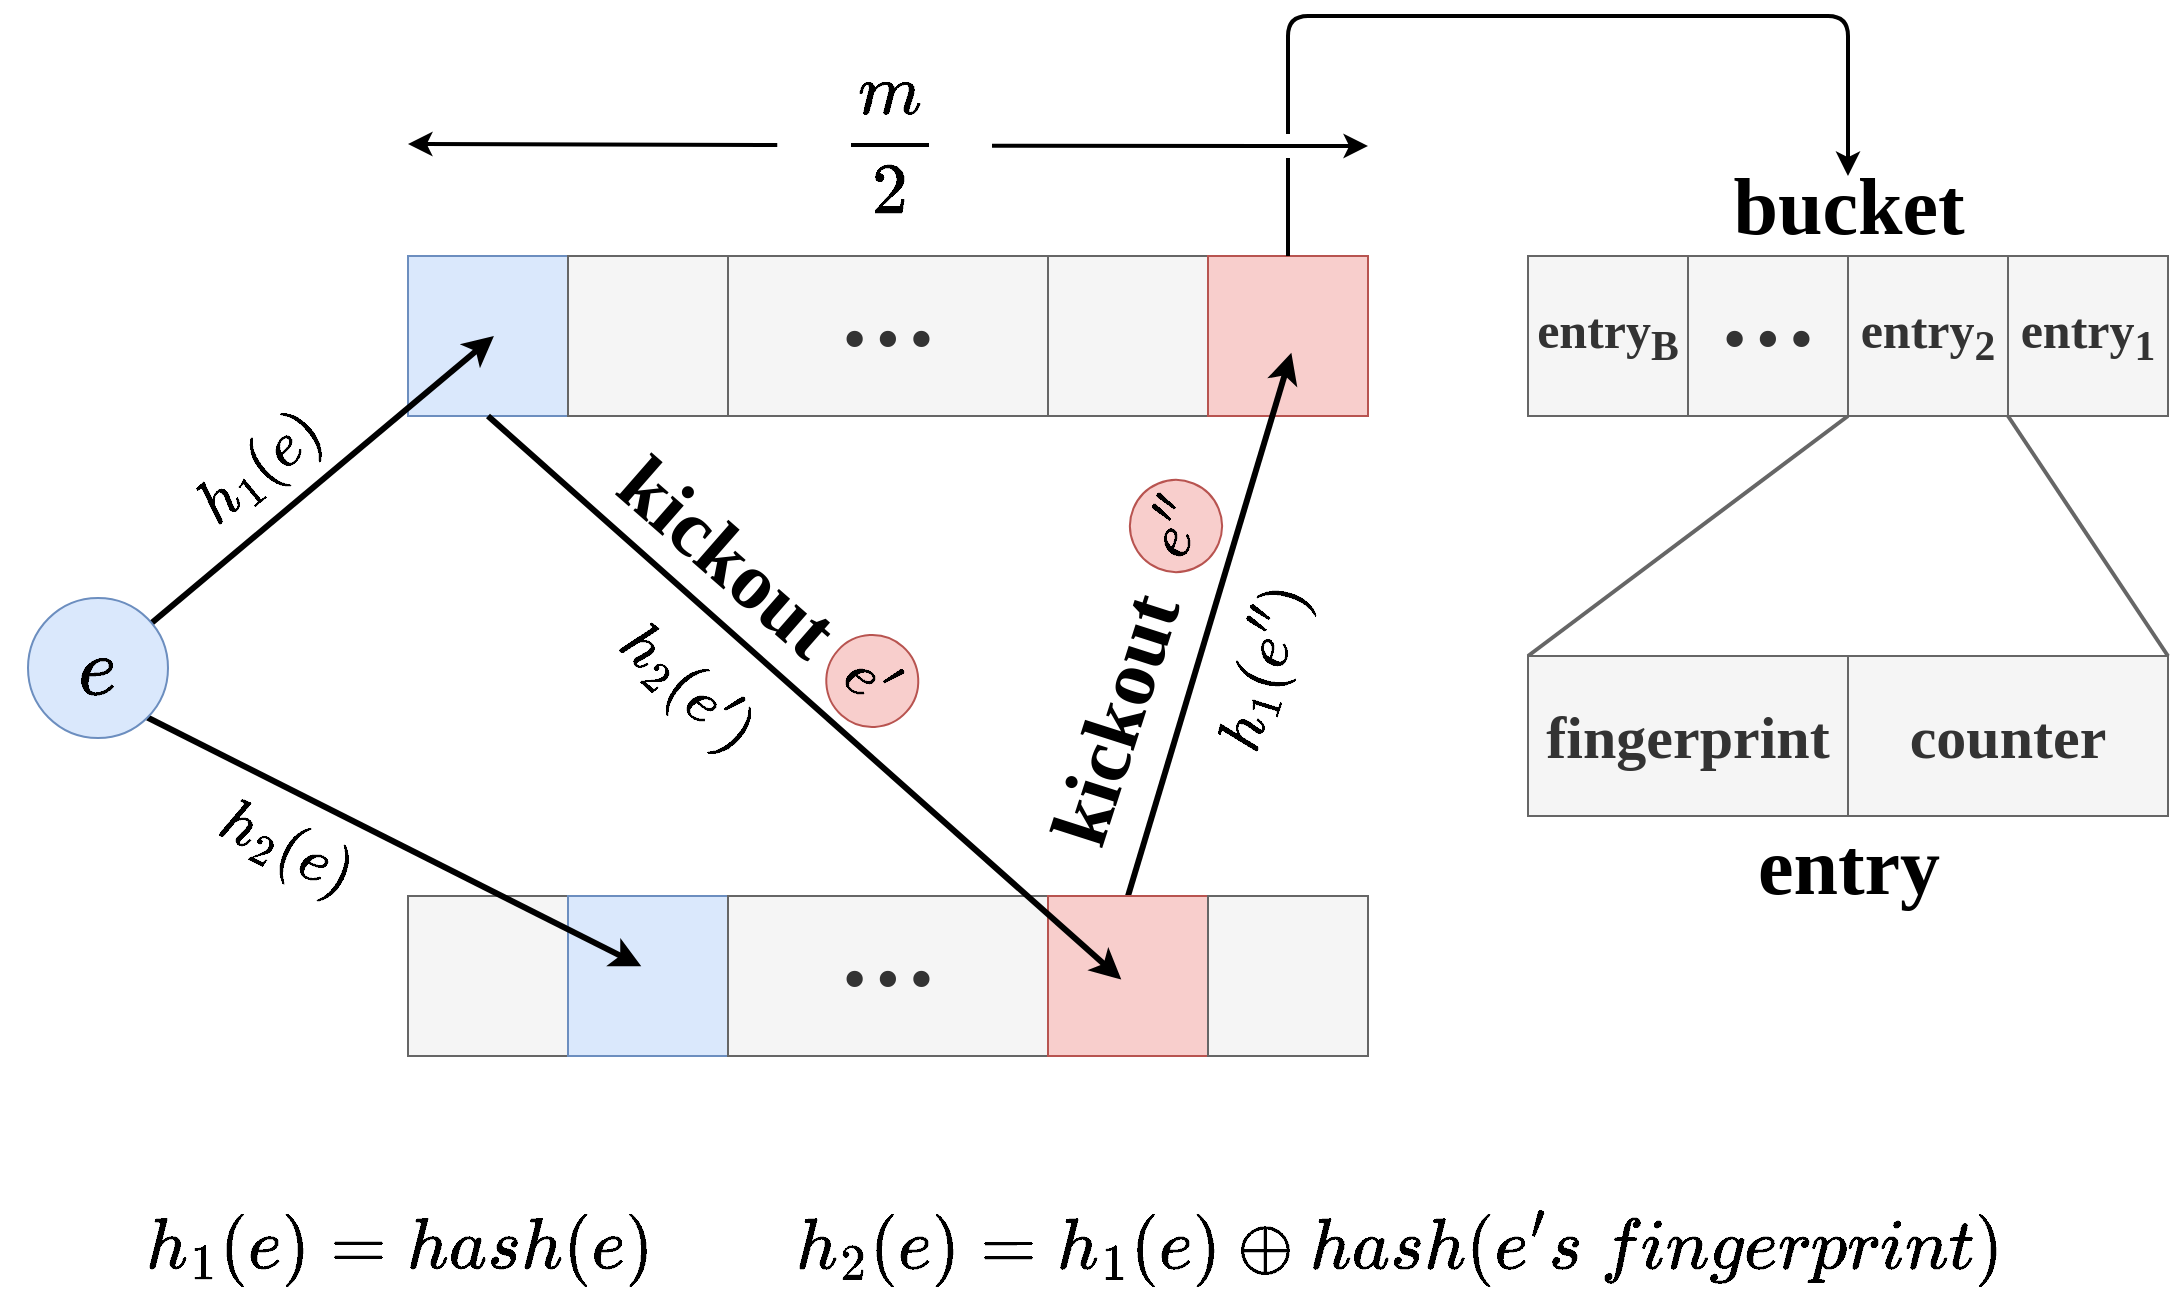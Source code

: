 <mxfile version="14.6.12" type="github" pages="6">
  <diagram id="V1oaGlMTSQQ7UraVtOu0" name="第 1 页">
    <mxGraphModel dx="2831" dy="1440" grid="1" gridSize="10" guides="1" tooltips="1" connect="1" arrows="1" fold="1" page="0" pageScale="1" pageWidth="827" pageHeight="1169" math="1" shadow="0">
      <root>
        <mxCell id="0" />
        <mxCell id="1" parent="0" />
        <mxCell id="x8S9NzMH1xu4llDqmko2-1" value="" style="whiteSpace=wrap;html=1;aspect=fixed;fontStyle=1;fillColor=#dae8fc;strokeColor=#6c8ebf;fontFamily=Times New Roman;" parent="1" vertex="1">
          <mxGeometry x="-200" y="120" width="80" height="80" as="geometry" />
        </mxCell>
        <mxCell id="x8S9NzMH1xu4llDqmko2-2" value="" style="whiteSpace=wrap;html=1;aspect=fixed;fontStyle=1;fillColor=#f5f5f5;strokeColor=#666666;fontColor=#333333;fontFamily=Times New Roman;" parent="1" vertex="1">
          <mxGeometry x="-120" y="120" width="80" height="80" as="geometry" />
        </mxCell>
        <mxCell id="x8S9NzMH1xu4llDqmko2-3" value="&lt;font style=&quot;font-size: 50px&quot;&gt;···&lt;/font&gt;" style="rounded=0;whiteSpace=wrap;html=1;fontStyle=1;fillColor=#f5f5f5;strokeColor=#666666;fontColor=#333333;fontFamily=Times New Roman;" parent="1" vertex="1">
          <mxGeometry x="-40" y="120" width="160" height="80" as="geometry" />
        </mxCell>
        <mxCell id="x8S9NzMH1xu4llDqmko2-4" value="" style="whiteSpace=wrap;html=1;aspect=fixed;fontStyle=1;fillColor=#f5f5f5;strokeColor=#666666;fontColor=#333333;fontFamily=Times New Roman;" parent="1" vertex="1">
          <mxGeometry x="120" y="120" width="80" height="80" as="geometry" />
        </mxCell>
        <mxCell id="x8S9NzMH1xu4llDqmko2-5" value="" style="whiteSpace=wrap;html=1;aspect=fixed;fontStyle=1;fillColor=#f8cecc;strokeColor=#b85450;fontFamily=Times New Roman;" parent="1" vertex="1">
          <mxGeometry x="200" y="120" width="80" height="80" as="geometry" />
        </mxCell>
        <mxCell id="x8S9NzMH1xu4llDqmko2-6" value="" style="whiteSpace=wrap;html=1;aspect=fixed;fontStyle=1;fillColor=#f5f5f5;strokeColor=#666666;fontColor=#333333;fontFamily=Times New Roman;" parent="1" vertex="1">
          <mxGeometry x="-200" y="440" width="80" height="80" as="geometry" />
        </mxCell>
        <mxCell id="x8S9NzMH1xu4llDqmko2-7" value="" style="whiteSpace=wrap;html=1;aspect=fixed;fontStyle=1;fillColor=#dae8fc;strokeColor=#6c8ebf;fontFamily=Times New Roman;" parent="1" vertex="1">
          <mxGeometry x="-120" y="440" width="80" height="80" as="geometry" />
        </mxCell>
        <mxCell id="x8S9NzMH1xu4llDqmko2-8" value="&lt;font style=&quot;font-size: 50px&quot;&gt;···&lt;/font&gt;" style="rounded=0;whiteSpace=wrap;html=1;fontStyle=1;fillColor=#f5f5f5;strokeColor=#666666;fontColor=#333333;fontFamily=Times New Roman;" parent="1" vertex="1">
          <mxGeometry x="-40" y="440" width="160" height="80" as="geometry" />
        </mxCell>
        <mxCell id="x8S9NzMH1xu4llDqmko2-22" style="edgeStyle=none;rounded=0;orthogonalLoop=1;jettySize=auto;html=1;entryX=0.521;entryY=0.605;entryDx=0;entryDy=0;entryPerimeter=0;strokeWidth=3;fontStyle=1;exitX=0.5;exitY=0;exitDx=0;exitDy=0;fontFamily=Times New Roman;" parent="1" source="x8S9NzMH1xu4llDqmko2-9" target="x8S9NzMH1xu4llDqmko2-5" edge="1">
          <mxGeometry relative="1" as="geometry" />
        </mxCell>
        <mxCell id="x8S9NzMH1xu4llDqmko2-9" value="" style="whiteSpace=wrap;html=1;aspect=fixed;fontStyle=1;fillColor=#f8cecc;strokeColor=#b85450;fontFamily=Times New Roman;" parent="1" vertex="1">
          <mxGeometry x="120" y="440" width="80" height="80" as="geometry" />
        </mxCell>
        <mxCell id="x8S9NzMH1xu4llDqmko2-10" value="" style="whiteSpace=wrap;html=1;aspect=fixed;fontStyle=1;fillColor=#f5f5f5;strokeColor=#666666;fontColor=#333333;fontFamily=Times New Roman;" parent="1" vertex="1">
          <mxGeometry x="200" y="440" width="80" height="80" as="geometry" />
        </mxCell>
        <mxCell id="x8S9NzMH1xu4llDqmko2-12" style="orthogonalLoop=1;jettySize=auto;html=1;entryX=0.537;entryY=0.5;entryDx=0;entryDy=0;entryPerimeter=0;rounded=0;strokeWidth=3;fontStyle=1;fontFamily=Times New Roman;" parent="1" source="-CqkMzrQlvju-AGW4vCq-1" target="x8S9NzMH1xu4llDqmko2-1" edge="1">
          <mxGeometry relative="1" as="geometry">
            <mxPoint x="-240" y="180" as="targetPoint" />
            <mxPoint x="-321.2" y="328.5" as="sourcePoint" />
          </mxGeometry>
        </mxCell>
        <mxCell id="x8S9NzMH1xu4llDqmko2-13" style="edgeStyle=none;rounded=0;orthogonalLoop=1;jettySize=auto;html=1;entryX=0.458;entryY=0.439;entryDx=0;entryDy=0;entryPerimeter=0;strokeWidth=3;fontStyle=1;exitX=1;exitY=1;exitDx=0;exitDy=0;fontFamily=Times New Roman;" parent="1" source="-CqkMzrQlvju-AGW4vCq-1" target="x8S9NzMH1xu4llDqmko2-7" edge="1">
          <mxGeometry relative="1" as="geometry">
            <mxPoint x="-340" y="430" as="sourcePoint" />
          </mxGeometry>
        </mxCell>
        <mxCell id="x8S9NzMH1xu4llDqmko2-14" value="&lt;font style=&quot;font-size: 30px&quot;&gt;$$h_{1}(e)$$&lt;/font&gt;" style="text;html=1;align=center;verticalAlign=middle;resizable=0;points=[];autosize=1;strokeColor=none;rotation=-39.4;fontStyle=1;fontFamily=Times New Roman;" parent="1" vertex="1">
          <mxGeometry x="-365" y="210" width="180" height="30" as="geometry" />
        </mxCell>
        <mxCell id="x8S9NzMH1xu4llDqmko2-15" value="&lt;font style=&quot;font-size: 30px&quot;&gt;$$h_{2}(e)$$&lt;/font&gt;" style="text;html=1;align=center;verticalAlign=middle;resizable=0;points=[];autosize=1;strokeColor=none;rotation=26.3;fontStyle=1;fontFamily=Times New Roman;" parent="1" vertex="1">
          <mxGeometry x="-350" y="400" width="180" height="30" as="geometry" />
        </mxCell>
        <mxCell id="x8S9NzMH1xu4llDqmko2-19" style="edgeStyle=none;orthogonalLoop=1;jettySize=auto;html=1;exitX=0.5;exitY=1;exitDx=0;exitDy=0;entryX=0.458;entryY=0.522;entryDx=0;entryDy=0;entryPerimeter=0;strokeWidth=3;fontStyle=1;rounded=0;fontFamily=Times New Roman;" parent="1" source="x8S9NzMH1xu4llDqmko2-1" target="x8S9NzMH1xu4llDqmko2-9" edge="1">
          <mxGeometry relative="1" as="geometry" />
        </mxCell>
        <mxCell id="x8S9NzMH1xu4llDqmko2-20" value="&lt;font style=&quot;font-size: 40px&quot;&gt;kickout&lt;/font&gt;" style="text;html=1;align=center;verticalAlign=middle;resizable=0;points=[];autosize=1;strokeColor=none;rotation=41.2;fontStyle=1;fontFamily=Times New Roman;" parent="1" vertex="1">
          <mxGeometry x="-110" y="255" width="140" height="30" as="geometry" />
        </mxCell>
        <mxCell id="x8S9NzMH1xu4llDqmko2-21" value="&lt;font style=&quot;font-size: 30px&quot;&gt;$$h_{2}(e&#39;)$$&lt;/font&gt;" style="text;html=1;align=center;verticalAlign=middle;resizable=0;points=[];autosize=1;strokeColor=none;rotation=42.7;fontStyle=1;fontFamily=Times New Roman;" parent="1" vertex="1">
          <mxGeometry x="-155" y="320" width="190" height="30" as="geometry" />
        </mxCell>
        <mxCell id="x8S9NzMH1xu4llDqmko2-23" value="&lt;font style=&quot;font-size: 40px&quot;&gt;kickout&lt;/font&gt;" style="text;html=1;align=center;verticalAlign=middle;resizable=0;points=[];autosize=1;strokeColor=none;rotation=-72.2;fontStyle=1;fontFamily=Times New Roman;" parent="1" vertex="1">
          <mxGeometry x="83" y="337" width="140" height="30" as="geometry" />
        </mxCell>
        <mxCell id="x8S9NzMH1xu4llDqmko2-24" value="&lt;font style=&quot;font-size: 30px&quot;&gt;$$h_{1}(e&#39;&#39;)$$&lt;/font&gt;" style="text;html=1;align=center;verticalAlign=middle;resizable=0;points=[];autosize=1;strokeColor=none;rotation=-72.4;fontStyle=1;fontFamily=Times New Roman;" parent="1" vertex="1">
          <mxGeometry x="127" y="311" width="200" height="30" as="geometry" />
        </mxCell>
        <mxCell id="x8S9NzMH1xu4llDqmko2-40" style="edgeStyle=none;rounded=0;orthogonalLoop=1;jettySize=auto;html=1;exitX=0;exitY=1;exitDx=0;exitDy=0;entryX=0;entryY=0;entryDx=0;entryDy=0;endSize=6;strokeColor=#666666;strokeWidth=2;endArrow=none;endFill=0;fontStyle=1;fillColor=#f5f5f5;fontFamily=Times New Roman;" parent="1" source="x8S9NzMH1xu4llDqmko2-27" target="x8S9NzMH1xu4llDqmko2-33" edge="1">
          <mxGeometry relative="1" as="geometry" />
        </mxCell>
        <mxCell id="x8S9NzMH1xu4llDqmko2-41" style="edgeStyle=none;rounded=0;orthogonalLoop=1;jettySize=auto;html=1;exitX=0;exitY=1;exitDx=0;exitDy=0;entryX=1;entryY=0;entryDx=0;entryDy=0;endSize=6;strokeColor=#666666;strokeWidth=2;endArrow=none;endFill=0;startArrow=none;startFill=0;fontStyle=1;fillColor=#f5f5f5;fontFamily=Times New Roman;" parent="1" source="x8S9NzMH1xu4llDqmko2-28" target="x8S9NzMH1xu4llDqmko2-34" edge="1">
          <mxGeometry relative="1" as="geometry" />
        </mxCell>
        <mxCell id="x8S9NzMH1xu4llDqmko2-25" value="&lt;font style=&quot;font-size: 25px&quot;&gt;&lt;span&gt;entry&lt;sub&gt;B&lt;/sub&gt;&lt;/span&gt;&lt;/font&gt;" style="whiteSpace=wrap;html=1;aspect=fixed;fontStyle=1;fillColor=#f5f5f5;strokeColor=#666666;fontColor=#333333;fontFamily=Times New Roman;" parent="1" vertex="1">
          <mxGeometry x="360" y="120" width="80" height="80" as="geometry" />
        </mxCell>
        <mxCell id="x8S9NzMH1xu4llDqmko2-26" value="&lt;font style=&quot;font-size: 50px&quot;&gt;···&lt;/font&gt;" style="whiteSpace=wrap;html=1;aspect=fixed;fontStyle=1;fillColor=#f5f5f5;strokeColor=#666666;fontColor=#333333;fontFamily=Times New Roman;" parent="1" vertex="1">
          <mxGeometry x="440" y="120" width="80" height="80" as="geometry" />
        </mxCell>
        <mxCell id="x8S9NzMH1xu4llDqmko2-27" value="&lt;font style=&quot;font-size: 25px&quot;&gt;&lt;span&gt;entry&lt;sub&gt;2&lt;/sub&gt;&lt;/span&gt;&lt;/font&gt;" style="whiteSpace=wrap;html=1;aspect=fixed;fontStyle=1;fillColor=#f5f5f5;strokeColor=#666666;fontColor=#333333;fontFamily=Times New Roman;" parent="1" vertex="1">
          <mxGeometry x="520" y="120" width="80" height="80" as="geometry" />
        </mxCell>
        <mxCell id="x8S9NzMH1xu4llDqmko2-28" value="&lt;font style=&quot;font-size: 25px&quot;&gt;&lt;span&gt;entry&lt;sub&gt;1&lt;/sub&gt;&lt;/span&gt;&lt;/font&gt;" style="whiteSpace=wrap;html=1;aspect=fixed;fontStyle=1;fillColor=#f5f5f5;strokeColor=#666666;fontColor=#333333;fontFamily=Times New Roman;" parent="1" vertex="1">
          <mxGeometry x="600" y="120" width="80" height="80" as="geometry" />
        </mxCell>
        <mxCell id="x8S9NzMH1xu4llDqmko2-29" value="&lt;font style=&quot;font-size: 40px&quot;&gt;bucket&lt;/font&gt;" style="text;html=1;align=center;verticalAlign=middle;resizable=0;points=[];autosize=1;fontStyle=1;fontFamily=Times New Roman;" parent="1" vertex="1">
          <mxGeometry x="455" y="80" width="130" height="30" as="geometry" />
        </mxCell>
        <mxCell id="x8S9NzMH1xu4llDqmko2-33" value="&lt;font style=&quot;font-size: 30px&quot;&gt;fingerprint&lt;/font&gt;" style="rounded=0;whiteSpace=wrap;html=1;fontStyle=1;fillColor=#f5f5f5;strokeColor=#666666;fontColor=#333333;fontFamily=Times New Roman;" parent="1" vertex="1">
          <mxGeometry x="360" y="320" width="160" height="80" as="geometry" />
        </mxCell>
        <mxCell id="x8S9NzMH1xu4llDqmko2-34" value="&lt;font style=&quot;font-size: 30px&quot;&gt;counter&lt;/font&gt;" style="rounded=0;whiteSpace=wrap;html=1;fontStyle=1;fillColor=#f5f5f5;strokeColor=#666666;fontColor=#333333;fontFamily=Times New Roman;" parent="1" vertex="1">
          <mxGeometry x="520" y="320" width="160" height="80" as="geometry" />
        </mxCell>
        <mxCell id="x8S9NzMH1xu4llDqmko2-42" value="&lt;font style=&quot;font-size: 40px&quot;&gt;entry&lt;/font&gt;" style="text;html=1;align=center;verticalAlign=middle;resizable=0;points=[];autosize=1;fontStyle=1;fontFamily=Times New Roman;" parent="1" vertex="1">
          <mxGeometry x="465" y="410" width="110" height="30" as="geometry" />
        </mxCell>
        <mxCell id="x8S9NzMH1xu4llDqmko2-48" style="rounded=0;orthogonalLoop=1;jettySize=auto;html=1;startArrow=none;startFill=0;endArrow=classic;endFill=1;endSize=6;strokeColor=#000000;strokeWidth=2;exitX=0.287;exitY=0.483;exitDx=0;exitDy=0;exitPerimeter=0;fontFamily=Times New Roman;" parent="1" source="x8S9NzMH1xu4llDqmko2-46" edge="1">
          <mxGeometry relative="1" as="geometry">
            <mxPoint x="-200" y="64" as="targetPoint" />
            <mxPoint x="-40" y="90" as="sourcePoint" />
          </mxGeometry>
        </mxCell>
        <mxCell id="x8S9NzMH1xu4llDqmko2-46" value="&lt;font style=&quot;font-size: 35px&quot;&gt;$$\frac{m}{2}$$&lt;/font&gt;" style="text;html=1;align=center;verticalAlign=middle;resizable=0;points=[];autosize=1;strokeColor=none;fontFamily=Times New Roman;" parent="1" vertex="1">
          <mxGeometry x="-90" y="50" width="260" height="30" as="geometry" />
        </mxCell>
        <mxCell id="x8S9NzMH1xu4llDqmko2-50" style="rounded=0;orthogonalLoop=1;jettySize=auto;html=1;startArrow=none;startFill=0;endArrow=classic;endFill=1;endSize=6;strokeColor=#000000;strokeWidth=2;exitX=0.7;exitY=0.496;exitDx=0;exitDy=0;exitPerimeter=0;fontFamily=Times New Roman;" parent="1" source="x8S9NzMH1xu4llDqmko2-46" edge="1">
          <mxGeometry relative="1" as="geometry">
            <mxPoint x="280" y="65" as="targetPoint" />
            <mxPoint x="488.05" y="89.58" as="sourcePoint" />
          </mxGeometry>
        </mxCell>
        <mxCell id="x8S9NzMH1xu4llDqmko2-45" style="edgeStyle=orthogonalEdgeStyle;orthogonalLoop=1;jettySize=auto;html=1;entryX=0.5;entryY=0;entryDx=0;entryDy=0;entryPerimeter=0;startArrow=none;startFill=0;endArrow=classic;endFill=1;endSize=6;strokeColor=#000000;strokeWidth=2;fontStyle=1;jumpStyle=gap;jumpSize=10;rounded=1;fontFamily=Times New Roman;" parent="1" source="x8S9NzMH1xu4llDqmko2-5" target="x8S9NzMH1xu4llDqmko2-29" edge="1">
          <mxGeometry relative="1" as="geometry">
            <mxPoint x="240" y="60" as="sourcePoint" />
            <Array as="points">
              <mxPoint x="240" />
              <mxPoint x="520" />
            </Array>
          </mxGeometry>
        </mxCell>
        <mxCell id="x8S9NzMH1xu4llDqmko2-53" value="&lt;font style=&quot;font-size: 35px&quot;&gt;$$h_{1}(e) = hash(e)$$&lt;/font&gt;" style="text;html=1;align=center;verticalAlign=middle;resizable=0;points=[];autosize=1;strokeColor=none;fontFamily=Times New Roman;" parent="1" vertex="1">
          <mxGeometry x="-380" y="600" width="350" height="30" as="geometry" />
        </mxCell>
        <mxCell id="x8S9NzMH1xu4llDqmko2-55" value="&lt;font style=&quot;font-size: 35px&quot;&gt;$$h_{2}(e) = h_{1}(e) \oplus hash(e&#39;s\ fingerprint)$$&lt;/font&gt;" style="text;html=1;align=center;verticalAlign=middle;resizable=0;points=[];autosize=1;strokeColor=none;fontFamily=Times New Roman;labelBorderColor=none;labelBackgroundColor=none;" parent="1" vertex="1">
          <mxGeometry x="-90" y="600" width="770" height="30" as="geometry" />
        </mxCell>
        <mxCell id="-CqkMzrQlvju-AGW4vCq-1" value="&lt;font style=&quot;font-size: 40px&quot;&gt;$$e$$&lt;/font&gt;" style="ellipse;whiteSpace=wrap;html=1;aspect=fixed;shadow=0;strokeColor=#6c8ebf;fillColor=#dae8fc;fontFamily=Times New Roman;" parent="1" vertex="1">
          <mxGeometry x="-390" y="291" width="70" height="70" as="geometry" />
        </mxCell>
        <mxCell id="-CqkMzrQlvju-AGW4vCq-2" style="edgeStyle=none;curved=1;jumpStyle=gap;jumpSize=10;orthogonalLoop=1;jettySize=auto;html=1;exitX=0.5;exitY=0;exitDx=0;exitDy=0;startArrow=none;startFill=0;endArrow=none;endFill=0;strokeColor=#000000;strokeWidth=4;fontFamily=Times New Roman;" parent="1" source="-CqkMzrQlvju-AGW4vCq-1" target="-CqkMzrQlvju-AGW4vCq-1" edge="1">
          <mxGeometry relative="1" as="geometry" />
        </mxCell>
        <mxCell id="-CqkMzrQlvju-AGW4vCq-3" value="&lt;font style=&quot;font-size: 30px&quot;&gt;$$e&#39;$$&lt;/font&gt;" style="ellipse;whiteSpace=wrap;html=1;aspect=fixed;shadow=0;strokeColor=#b85450;fillColor=#f8cecc;rotation=41.8;fontFamily=Times New Roman;" parent="1" vertex="1">
          <mxGeometry x="9.14" y="309.5" width="46" height="46" as="geometry" />
        </mxCell>
        <mxCell id="-CqkMzrQlvju-AGW4vCq-4" value="&lt;font style=&quot;font-size: 30px&quot;&gt;$$e&#39;&#39;$$&lt;/font&gt;" style="ellipse;whiteSpace=wrap;html=1;aspect=fixed;shadow=0;strokeColor=#b85450;fillColor=#f8cecc;rotation=-67.6;fontFamily=Times New Roman;" parent="1" vertex="1">
          <mxGeometry x="161" y="232" width="46" height="46" as="geometry" />
        </mxCell>
      </root>
    </mxGraphModel>
  </diagram>
  <diagram name="第 1 页 的副本" id="7DPaTQNMUJEZ9RqMCTta">
    <mxGraphModel dx="2222" dy="658" grid="1" gridSize="10" guides="1" tooltips="1" connect="1" arrows="1" fold="1" page="0" pageScale="1" pageWidth="827" pageHeight="1169" math="1" shadow="0">
      <root>
        <mxCell id="1DwdrNJEolNGqI7SjQFK-0" />
        <mxCell id="1DwdrNJEolNGqI7SjQFK-1" parent="1DwdrNJEolNGqI7SjQFK-0" />
        <mxCell id="hRFvJMeUtDp9mMSL31lb-112" value="" style="rounded=0;whiteSpace=wrap;html=1;labelBackgroundColor=#ffffff;fontFamily=Verdana;strokeColor=#82b366;strokeWidth=3;dashed=1;fillColor=#d5e8d4;opacity=40;" vertex="1" parent="1DwdrNJEolNGqI7SjQFK-1">
          <mxGeometry x="-680" y="380" width="1440" height="160" as="geometry" />
        </mxCell>
        <mxCell id="hRFvJMeUtDp9mMSL31lb-100" value="" style="rounded=0;whiteSpace=wrap;html=1;labelBackgroundColor=#ffffff;fontFamily=Verdana;strokeColor=#6c8ebf;strokeWidth=3;dashed=1;fillColor=#dae8fc;opacity=40;" vertex="1" parent="1DwdrNJEolNGqI7SjQFK-1">
          <mxGeometry x="-680" y="60" width="1440" height="160" as="geometry" />
        </mxCell>
        <mxCell id="1DwdrNJEolNGqI7SjQFK-36" value="&lt;font style=&quot;font-size: 25px&quot;&gt;$$h_{1}(e) = hash(e)$$&lt;/font&gt;" style="text;html=1;align=center;verticalAlign=middle;resizable=0;points=[];autosize=1;strokeColor=none;fontFamily=Verdana;fontStyle=0;strokeWidth=3;" vertex="1" parent="1DwdrNJEolNGqI7SjQFK-1">
          <mxGeometry x="-470" y="620" width="330" height="30" as="geometry" />
        </mxCell>
        <mxCell id="1DwdrNJEolNGqI7SjQFK-37" value="&lt;font style=&quot;font-size: 25px&quot;&gt;$$h_{2}(e) = h_{1}(e) \oplus hash(e&#39;s\ fingerprint)$$&lt;/font&gt;" style="text;html=1;align=center;verticalAlign=middle;resizable=0;points=[];autosize=1;strokeColor=none;fontFamily=Verdana;labelBorderColor=none;labelBackgroundColor=none;fontStyle=0;strokeWidth=3;" vertex="1" parent="1DwdrNJEolNGqI7SjQFK-1">
          <mxGeometry x="-190" y="620" width="710" height="30" as="geometry" />
        </mxCell>
        <mxCell id="hRFvJMeUtDp9mMSL31lb-35" style="rounded=1;orthogonalLoop=1;jettySize=auto;html=1;exitX=1;exitY=0.5;exitDx=0;exitDy=0;entryX=0;entryY=0.5;entryDx=0;entryDy=0;fontFamily=Verdana;startArrow=none;startFill=0;endArrow=block;endFill=1;strokeWidth=3;" edge="1" parent="1DwdrNJEolNGqI7SjQFK-1" source="1DwdrNJEolNGqI7SjQFK-38" target="hRFvJMeUtDp9mMSL31lb-2">
          <mxGeometry relative="1" as="geometry">
            <Array as="points">
              <mxPoint x="-440" y="140" />
            </Array>
          </mxGeometry>
        </mxCell>
        <mxCell id="hRFvJMeUtDp9mMSL31lb-36" style="rounded=1;orthogonalLoop=1;jettySize=auto;html=1;exitX=1;exitY=0.5;exitDx=0;exitDy=0;fontFamily=Verdana;startArrow=none;startFill=0;endArrow=block;endFill=1;strokeWidth=3;entryX=0;entryY=0.5;entryDx=0;entryDy=0;jumpStyle=gap;shadow=0;" edge="1" parent="1DwdrNJEolNGqI7SjQFK-1" source="1DwdrNJEolNGqI7SjQFK-38" target="hRFvJMeUtDp9mMSL31lb-13">
          <mxGeometry relative="1" as="geometry">
            <mxPoint x="-420" y="460" as="targetPoint" />
          </mxGeometry>
        </mxCell>
        <mxCell id="1DwdrNJEolNGqI7SjQFK-38" value="&lt;span style=&quot;font-size: 27px&quot;&gt;e&lt;/span&gt;&lt;sub&gt;&lt;font style=&quot;font-size: 20px&quot;&gt;4&lt;/font&gt;&lt;/sub&gt;" style="ellipse;whiteSpace=wrap;html=1;aspect=fixed;shadow=0;fillColor=#dae8fc;fontFamily=Verdana;perimeterSpacing=1;strokeWidth=3;fontStyle=0;" vertex="1" parent="1DwdrNJEolNGqI7SjQFK-1">
          <mxGeometry x="-600" y="160" width="40" height="40" as="geometry" />
        </mxCell>
        <mxCell id="1DwdrNJEolNGqI7SjQFK-39" style="edgeStyle=none;curved=1;jumpStyle=gap;jumpSize=10;orthogonalLoop=1;jettySize=auto;html=1;exitX=0.5;exitY=0;exitDx=0;exitDy=0;startArrow=none;startFill=0;endArrow=none;endFill=0;strokeColor=#000000;strokeWidth=3;fontFamily=Verdana;fontStyle=0;" edge="1" parent="1DwdrNJEolNGqI7SjQFK-1" source="1DwdrNJEolNGqI7SjQFK-38" target="1DwdrNJEolNGqI7SjQFK-38">
          <mxGeometry relative="1" as="geometry" />
        </mxCell>
        <mxCell id="hRFvJMeUtDp9mMSL31lb-0" value="&lt;span style=&quot;font-size: 25px&quot;&gt;········&lt;/span&gt;" style="rounded=0;whiteSpace=wrap;html=1;fontFamily=Verdana;strokeColor=#36393d;strokeWidth=3;fillColor=#eeeeee;" vertex="1" parent="1DwdrNJEolNGqI7SjQFK-1">
          <mxGeometry x="-400" y="80" width="160" height="40" as="geometry" />
        </mxCell>
        <mxCell id="hRFvJMeUtDp9mMSL31lb-2" value="&lt;span style=&quot;font-size: 25px&quot;&gt;········&lt;/span&gt;" style="rounded=0;whiteSpace=wrap;html=1;fontFamily=Verdana;strokeColor=#36393d;strokeWidth=3;fillColor=#eeeeee;" vertex="1" parent="1DwdrNJEolNGqI7SjQFK-1">
          <mxGeometry x="-400" y="120" width="160" height="40" as="geometry" />
        </mxCell>
        <mxCell id="hRFvJMeUtDp9mMSL31lb-39" style="rounded=1;orthogonalLoop=1;jettySize=auto;html=1;exitX=1;exitY=0.5;exitDx=0;exitDy=0;entryX=0;entryY=0.5;entryDx=0;entryDy=0;fontFamily=Verdana;startArrow=none;startFill=0;endArrow=block;endFill=1;strokeWidth=3;strokeColor=#FF6666;dashed=1;" edge="1" parent="1DwdrNJEolNGqI7SjQFK-1" source="hRFvJMeUtDp9mMSL31lb-3" target="hRFvJMeUtDp9mMSL31lb-18">
          <mxGeometry relative="1" as="geometry" />
        </mxCell>
        <mxCell id="hRFvJMeUtDp9mMSL31lb-47" value="&lt;font style=&quot;font-size: 25px&quot;&gt;&lt;b&gt;kickout&lt;/b&gt;&lt;/font&gt;" style="edgeLabel;html=1;align=center;verticalAlign=middle;resizable=0;points=[];fontFamily=Verdana;" vertex="1" connectable="0" parent="hRFvJMeUtDp9mMSL31lb-39">
          <mxGeometry x="0.138" y="-2" relative="1" as="geometry">
            <mxPoint x="-16" y="-43" as="offset" />
          </mxGeometry>
        </mxCell>
        <mxCell id="hRFvJMeUtDp9mMSL31lb-62" value="&lt;font style=&quot;font-size: 25px&quot;&gt;h&lt;sub&gt;2&lt;/sub&gt;(e&lt;sub&gt;3&lt;/sub&gt;)&lt;/font&gt;" style="edgeLabel;html=1;align=center;verticalAlign=middle;resizable=0;points=[];fontFamily=Verdana;" vertex="1" connectable="0" parent="hRFvJMeUtDp9mMSL31lb-39">
          <mxGeometry x="0.15" y="-1" relative="1" as="geometry">
            <mxPoint x="-14" y="-15" as="offset" />
          </mxGeometry>
        </mxCell>
        <mxCell id="hRFvJMeUtDp9mMSL31lb-3" value="&lt;span style=&quot;font-size: 25px&quot;&gt;(e&lt;sub&gt;3&lt;/sub&gt;, 4)&lt;/span&gt;" style="rounded=0;whiteSpace=wrap;html=1;fontFamily=Verdana;strokeColor=#36393d;strokeWidth=3;fillColor=#cce5ff;" vertex="1" parent="1DwdrNJEolNGqI7SjQFK-1">
          <mxGeometry x="-400" y="160" width="160" height="40" as="geometry" />
        </mxCell>
        <mxCell id="hRFvJMeUtDp9mMSL31lb-4" value="&lt;span style=&quot;font-size: 25px&quot;&gt;(e&lt;sub&gt;6&lt;/sub&gt;, 9)&lt;/span&gt;" style="rounded=0;whiteSpace=wrap;html=1;fontFamily=Verdana;strokeColor=#36393d;strokeWidth=3;fillColor=#cce5ff;" vertex="1" parent="1DwdrNJEolNGqI7SjQFK-1">
          <mxGeometry x="-40" y="80" width="160" height="40" as="geometry" />
        </mxCell>
        <mxCell id="hRFvJMeUtDp9mMSL31lb-6" value="&lt;span style=&quot;font-size: 25px&quot;&gt;(e&lt;sub&gt;2&lt;/sub&gt;, 14)&lt;/span&gt;" style="rounded=0;whiteSpace=wrap;html=1;fontFamily=Verdana;strokeColor=#36393d;strokeWidth=3;fillColor=#cce5ff;" vertex="1" parent="1DwdrNJEolNGqI7SjQFK-1">
          <mxGeometry x="-40" y="160" width="160" height="40" as="geometry" />
        </mxCell>
        <mxCell id="hRFvJMeUtDp9mMSL31lb-22" style="rounded=0;orthogonalLoop=1;jettySize=auto;html=1;entryX=0;entryY=0.5;entryDx=0;entryDy=0;fontFamily=Verdana;strokeWidth=3;endArrow=block;endFill=1;jumpStyle=none;" edge="1" parent="1DwdrNJEolNGqI7SjQFK-1" source="hRFvJMeUtDp9mMSL31lb-11" target="hRFvJMeUtDp9mMSL31lb-15">
          <mxGeometry relative="1" as="geometry" />
        </mxCell>
        <mxCell id="hRFvJMeUtDp9mMSL31lb-11" value="&lt;span style=&quot;font-size: 27px&quot;&gt;e&lt;/span&gt;&lt;sub&gt;&lt;font style=&quot;font-size: 20px&quot;&gt;1&lt;/font&gt;&lt;/sub&gt;" style="ellipse;whiteSpace=wrap;html=1;aspect=fixed;shadow=0;fillColor=#dae8fc;fontFamily=Verdana;perimeterSpacing=1;strokeWidth=3;fontStyle=0;" vertex="1" parent="1DwdrNJEolNGqI7SjQFK-1">
          <mxGeometry x="-600" y="480" width="40" height="40" as="geometry" />
        </mxCell>
        <mxCell id="hRFvJMeUtDp9mMSL31lb-25" style="rounded=1;orthogonalLoop=1;jettySize=auto;html=1;fontFamily=Verdana;endArrow=block;endFill=1;strokeWidth=3;entryX=0;entryY=0.5;entryDx=0;entryDy=0;" edge="1" parent="1DwdrNJEolNGqI7SjQFK-1" source="hRFvJMeUtDp9mMSL31lb-12" target="hRFvJMeUtDp9mMSL31lb-6">
          <mxGeometry relative="1" as="geometry">
            <mxPoint x="-120" y="210" as="targetPoint" />
            <Array as="points">
              <mxPoint x="-240" y="320" />
              <mxPoint x="-80" y="180" />
            </Array>
          </mxGeometry>
        </mxCell>
        <mxCell id="hRFvJMeUtDp9mMSL31lb-12" value="&lt;span style=&quot;font-size: 27px&quot;&gt;e&lt;/span&gt;&lt;sub&gt;&lt;font style=&quot;font-size: 20px&quot;&gt;2&lt;/font&gt;&lt;/sub&gt;" style="ellipse;whiteSpace=wrap;html=1;aspect=fixed;shadow=0;fillColor=#dae8fc;fontFamily=Verdana;perimeterSpacing=1;strokeWidth=3;fontStyle=0;" vertex="1" parent="1DwdrNJEolNGqI7SjQFK-1">
          <mxGeometry x="-600" y="301" width="40" height="40" as="geometry" />
        </mxCell>
        <mxCell id="hRFvJMeUtDp9mMSL31lb-13" value="&lt;span style=&quot;font-size: 25px&quot;&gt;········&lt;/span&gt;" style="rounded=0;whiteSpace=wrap;html=1;fontFamily=Verdana;strokeColor=#36393d;strokeWidth=3;fillColor=#eeeeee;" vertex="1" parent="1DwdrNJEolNGqI7SjQFK-1">
          <mxGeometry x="-400" y="440" width="160" height="40" as="geometry" />
        </mxCell>
        <mxCell id="hRFvJMeUtDp9mMSL31lb-14" value="&lt;span style=&quot;font-size: 25px&quot;&gt;········&lt;/span&gt;" style="rounded=0;whiteSpace=wrap;html=1;fontFamily=Verdana;strokeColor=#36393d;strokeWidth=3;fillColor=#eeeeee;" vertex="1" parent="1DwdrNJEolNGqI7SjQFK-1">
          <mxGeometry x="-400" y="480" width="160" height="40" as="geometry" />
        </mxCell>
        <mxCell id="hRFvJMeUtDp9mMSL31lb-24" style="edgeStyle=none;rounded=0;orthogonalLoop=1;jettySize=auto;html=1;entryX=0.5;entryY=0;entryDx=0;entryDy=0;fontFamily=Verdana;endArrow=block;endFill=1;strokeWidth=3;shape=flexArrow;endWidth=12.381;endSize=2.532;width=5.2;fillColor=#ffcc99;strokeColor=#36393d;" edge="1" parent="1DwdrNJEolNGqI7SjQFK-1" source="hRFvJMeUtDp9mMSL31lb-15" target="hRFvJMeUtDp9mMSL31lb-23">
          <mxGeometry relative="1" as="geometry">
            <Array as="points">
              <mxPoint x="-320" y="560" />
            </Array>
          </mxGeometry>
        </mxCell>
        <mxCell id="hRFvJMeUtDp9mMSL31lb-15" value="&lt;span style=&quot;font-size: 25px&quot;&gt;&lt;i&gt;empty&lt;/i&gt;&lt;/span&gt;" style="rounded=0;whiteSpace=wrap;html=1;fontFamily=Verdana;strokeWidth=3;" vertex="1" parent="1DwdrNJEolNGqI7SjQFK-1">
          <mxGeometry x="-400" y="400" width="160" height="40" as="geometry" />
        </mxCell>
        <mxCell id="hRFvJMeUtDp9mMSL31lb-48" style="rounded=1;orthogonalLoop=1;jettySize=auto;html=1;exitX=1;exitY=0.5;exitDx=0;exitDy=0;fontFamily=Verdana;startArrow=none;startFill=0;endArrow=block;endFill=1;strokeWidth=3;entryX=0;entryY=0.5;entryDx=0;entryDy=0;strokeColor=#FF6666;dashed=1;" edge="1" parent="1DwdrNJEolNGqI7SjQFK-1" source="hRFvJMeUtDp9mMSL31lb-18" target="hRFvJMeUtDp9mMSL31lb-52">
          <mxGeometry relative="1" as="geometry">
            <mxPoint x="209.91" y="160" as="targetPoint" />
          </mxGeometry>
        </mxCell>
        <mxCell id="hRFvJMeUtDp9mMSL31lb-53" value="&lt;font style=&quot;font-size: 25px&quot;&gt;&lt;b&gt;kickout&lt;/b&gt;&lt;/font&gt;" style="edgeLabel;html=1;align=center;verticalAlign=middle;resizable=0;points=[];fontFamily=Verdana;" vertex="1" connectable="0" parent="hRFvJMeUtDp9mMSL31lb-48">
          <mxGeometry x="-0.103" y="-2" relative="1" as="geometry">
            <mxPoint x="-14" y="-19" as="offset" />
          </mxGeometry>
        </mxCell>
        <mxCell id="hRFvJMeUtDp9mMSL31lb-18" value="&lt;span style=&quot;font-size: 25px&quot;&gt;(e&lt;sub&gt;5&lt;/sub&gt;, 11)&lt;/span&gt;" style="rounded=0;whiteSpace=wrap;html=1;fontFamily=Verdana;strokeColor=#36393d;strokeWidth=3;fillColor=#cce5ff;" vertex="1" parent="1DwdrNJEolNGqI7SjQFK-1">
          <mxGeometry x="-40" y="480" width="160" height="40" as="geometry" />
        </mxCell>
        <mxCell id="hRFvJMeUtDp9mMSL31lb-20" value="&lt;span style=&quot;font-size: 25px&quot;&gt;(e&lt;sub&gt;8&lt;/sub&gt;, 254)&lt;/span&gt;" style="rounded=0;whiteSpace=wrap;html=1;fontFamily=Verdana;strokeColor=#36393d;strokeWidth=3;fillColor=#cce5ff;" vertex="1" parent="1DwdrNJEolNGqI7SjQFK-1">
          <mxGeometry x="319.91" y="440" width="160" height="40" as="geometry" />
        </mxCell>
        <mxCell id="hRFvJMeUtDp9mMSL31lb-23" value="&lt;font style=&quot;font-size: 25px&quot; color=&quot;#ff3333&quot;&gt;(e&lt;sub&gt;1&lt;/sub&gt;, 1)&lt;/font&gt;" style="rounded=0;whiteSpace=wrap;html=1;fontFamily=Verdana;strokeColor=#36393d;strokeWidth=3;fillColor=#cce5ff;" vertex="1" parent="1DwdrNJEolNGqI7SjQFK-1">
          <mxGeometry x="-400" y="560" width="160" height="40" as="geometry" />
        </mxCell>
        <mxCell id="hRFvJMeUtDp9mMSL31lb-28" value="&lt;span style=&quot;font-size: 25px&quot;&gt;········&lt;/span&gt;" style="rounded=0;whiteSpace=wrap;html=1;fontFamily=Verdana;strokeColor=#36393d;strokeWidth=3;fillColor=#eeeeee;" vertex="1" parent="1DwdrNJEolNGqI7SjQFK-1">
          <mxGeometry x="-40" y="120" width="160" height="40" as="geometry" />
        </mxCell>
        <mxCell id="hRFvJMeUtDp9mMSL31lb-32" style="edgeStyle=orthogonalEdgeStyle;rounded=1;orthogonalLoop=1;jettySize=auto;html=1;exitX=1;exitY=0.5;exitDx=0;exitDy=0;entryX=1;entryY=0.5;entryDx=0;entryDy=0;fontFamily=Verdana;startArrow=block;startFill=1;endArrow=block;endFill=1;strokeWidth=3;" edge="1" parent="1DwdrNJEolNGqI7SjQFK-1" source="hRFvJMeUtDp9mMSL31lb-30" target="hRFvJMeUtDp9mMSL31lb-4">
          <mxGeometry relative="1" as="geometry">
            <Array as="points">
              <mxPoint x="160" y="260" />
              <mxPoint x="160" y="100" />
            </Array>
          </mxGeometry>
        </mxCell>
        <mxCell id="hRFvJMeUtDp9mMSL31lb-33" value="&lt;font style=&quot;font-size: 25px&quot;&gt;&lt;b&gt;swap&lt;/b&gt;&lt;/font&gt;" style="edgeLabel;html=1;align=center;verticalAlign=middle;resizable=0;points=[];fontFamily=Verdana;labelBackgroundColor=none;" vertex="1" connectable="0" parent="hRFvJMeUtDp9mMSL31lb-32">
          <mxGeometry x="0.229" y="2" relative="1" as="geometry">
            <mxPoint x="52" y="28" as="offset" />
          </mxGeometry>
        </mxCell>
        <mxCell id="hRFvJMeUtDp9mMSL31lb-30" value="&lt;span style=&quot;font-size: 25px&quot;&gt;(e&lt;sub&gt;2&lt;/sub&gt;, &lt;font color=&quot;#ff3333&quot;&gt;15&lt;/font&gt;)&lt;/span&gt;" style="rounded=0;whiteSpace=wrap;html=1;fontFamily=Verdana;strokeColor=#36393d;strokeWidth=3;fillColor=#cce5ff;" vertex="1" parent="1DwdrNJEolNGqI7SjQFK-1">
          <mxGeometry x="-40" y="240" width="160" height="40" as="geometry" />
        </mxCell>
        <mxCell id="hRFvJMeUtDp9mMSL31lb-31" style="edgeStyle=none;rounded=0;orthogonalLoop=1;jettySize=auto;html=1;entryX=0.5;entryY=0;entryDx=0;entryDy=0;fontFamily=Verdana;endArrow=block;endFill=1;strokeWidth=3;shape=flexArrow;endWidth=12.381;endSize=2.532;width=5.2;fillColor=#ffcc99;strokeColor=#36393d;exitX=0.5;exitY=1;exitDx=0;exitDy=0;" edge="1" parent="1DwdrNJEolNGqI7SjQFK-1" source="hRFvJMeUtDp9mMSL31lb-6" target="hRFvJMeUtDp9mMSL31lb-30">
          <mxGeometry relative="1" as="geometry">
            <mxPoint x="30" y="200" as="sourcePoint" />
            <mxPoint x="160" y="370" as="targetPoint" />
            <Array as="points" />
          </mxGeometry>
        </mxCell>
        <mxCell id="hRFvJMeUtDp9mMSL31lb-37" value="&lt;span style=&quot;font-size: 25px&quot;&gt;&lt;font color=&quot;#ff3333&quot;&gt;(e&lt;sub&gt;4&lt;/sub&gt;, 1)&lt;/font&gt;&lt;/span&gt;" style="rounded=0;whiteSpace=wrap;html=1;fontFamily=Verdana;strokeColor=#36393d;strokeWidth=3;fillColor=#cce5ff;" vertex="1" parent="1DwdrNJEolNGqI7SjQFK-1">
          <mxGeometry x="-400" y="240" width="160" height="40" as="geometry" />
        </mxCell>
        <mxCell id="hRFvJMeUtDp9mMSL31lb-38" style="edgeStyle=none;rounded=0;orthogonalLoop=1;jettySize=auto;html=1;entryX=0.5;entryY=0;entryDx=0;entryDy=0;fontFamily=Verdana;endArrow=block;endFill=1;strokeWidth=3;shape=flexArrow;endWidth=12.381;endSize=2.532;width=5.2;fillColor=#ffcc99;strokeColor=#36393d;exitX=0.5;exitY=1;exitDx=0;exitDy=0;" edge="1" parent="1DwdrNJEolNGqI7SjQFK-1" source="hRFvJMeUtDp9mMSL31lb-3" target="hRFvJMeUtDp9mMSL31lb-37">
          <mxGeometry relative="1" as="geometry">
            <mxPoint x="-275.5" y="220" as="sourcePoint" />
            <mxPoint x="-275.5" y="380" as="targetPoint" />
            <Array as="points" />
          </mxGeometry>
        </mxCell>
        <mxCell id="hRFvJMeUtDp9mMSL31lb-40" value="&lt;span style=&quot;font-size: 25px&quot;&gt;········&lt;/span&gt;" style="rounded=0;whiteSpace=wrap;html=1;fontFamily=Verdana;strokeColor=#36393d;strokeWidth=3;fillColor=#eeeeee;" vertex="1" parent="1DwdrNJEolNGqI7SjQFK-1">
          <mxGeometry x="-40" y="400" width="160" height="40" as="geometry" />
        </mxCell>
        <mxCell id="hRFvJMeUtDp9mMSL31lb-41" value="&lt;span style=&quot;font-size: 25px&quot;&gt;········&lt;/span&gt;" style="rounded=0;whiteSpace=wrap;html=1;fontFamily=Verdana;strokeColor=#36393d;strokeWidth=3;fillColor=#eeeeee;" vertex="1" parent="1DwdrNJEolNGqI7SjQFK-1">
          <mxGeometry x="-40" y="440" width="160" height="40" as="geometry" />
        </mxCell>
        <mxCell id="hRFvJMeUtDp9mMSL31lb-43" style="edgeStyle=none;rounded=0;orthogonalLoop=1;jettySize=auto;html=1;fontFamily=Verdana;endArrow=block;endFill=1;strokeWidth=3;shape=flexArrow;endWidth=12.381;endSize=2.532;width=5.2;fillColor=#ffcc99;strokeColor=#36393d;exitX=0.5;exitY=1;exitDx=0;exitDy=0;entryX=0.5;entryY=0;entryDx=0;entryDy=0;" edge="1" parent="1DwdrNJEolNGqI7SjQFK-1" source="hRFvJMeUtDp9mMSL31lb-18" target="hRFvJMeUtDp9mMSL31lb-45">
          <mxGeometry relative="1" as="geometry">
            <mxPoint x="39.5" y="520" as="sourcePoint" />
            <mxPoint x="40" y="600" as="targetPoint" />
            <Array as="points" />
          </mxGeometry>
        </mxCell>
        <mxCell id="hRFvJMeUtDp9mMSL31lb-45" value="&lt;span style=&quot;font-size: 25px&quot;&gt;&lt;font color=&quot;#ff3333&quot;&gt;(e&lt;sub&gt;3&lt;/sub&gt;, 4)&lt;/font&gt;&lt;/span&gt;" style="rounded=0;whiteSpace=wrap;html=1;fontFamily=Verdana;strokeColor=#36393d;strokeWidth=3;fillColor=#cce5ff;" vertex="1" parent="1DwdrNJEolNGqI7SjQFK-1">
          <mxGeometry x="-40" y="560" width="160" height="40" as="geometry" />
        </mxCell>
        <mxCell id="hRFvJMeUtDp9mMSL31lb-49" value="&lt;span style=&quot;font-size: 25px&quot;&gt;········&lt;/span&gt;" style="rounded=0;whiteSpace=wrap;html=1;fontFamily=Verdana;strokeColor=#36393d;strokeWidth=3;fillColor=#eeeeee;" vertex="1" parent="1DwdrNJEolNGqI7SjQFK-1">
          <mxGeometry x="319.91" y="160" width="160" height="40" as="geometry" />
        </mxCell>
        <mxCell id="hRFvJMeUtDp9mMSL31lb-51" value="&lt;span style=&quot;font-size: 25px&quot;&gt;(e&lt;sub&gt;7&lt;/sub&gt;, 350)&lt;/span&gt;" style="rounded=0;whiteSpace=wrap;html=1;fontFamily=Verdana;strokeWidth=3;fillColor=#cce5ff;strokeColor=#36393d;" vertex="1" parent="1DwdrNJEolNGqI7SjQFK-1">
          <mxGeometry x="319.91" y="80" width="160" height="40" as="geometry" />
        </mxCell>
        <mxCell id="hRFvJMeUtDp9mMSL31lb-52" value="&lt;span style=&quot;font-size: 25px&quot;&gt;&lt;i&gt;empty&lt;/i&gt;&lt;/span&gt;" style="rounded=0;whiteSpace=wrap;html=1;fontFamily=Verdana;strokeWidth=3;" vertex="1" parent="1DwdrNJEolNGqI7SjQFK-1">
          <mxGeometry x="319.91" y="120" width="160" height="40" as="geometry" />
        </mxCell>
        <mxCell id="hRFvJMeUtDp9mMSL31lb-54" value="&lt;font color=&quot;#ff3333&quot;&gt;&lt;span style=&quot;font-size: 25px&quot;&gt;(e&lt;sub&gt;5&lt;/sub&gt;, 11)&lt;/span&gt;&lt;/font&gt;" style="rounded=0;whiteSpace=wrap;html=1;fontFamily=Verdana;strokeColor=#36393d;strokeWidth=3;fillColor=#cce5ff;" vertex="1" parent="1DwdrNJEolNGqI7SjQFK-1">
          <mxGeometry x="319.91" y="240" width="160" height="40" as="geometry" />
        </mxCell>
        <mxCell id="hRFvJMeUtDp9mMSL31lb-55" style="edgeStyle=none;rounded=0;orthogonalLoop=1;jettySize=auto;html=1;fontFamily=Verdana;endArrow=block;endFill=1;strokeWidth=3;shape=flexArrow;endWidth=12.381;endSize=2.532;width=5.2;fillColor=#ffcc99;strokeColor=#36393d;entryX=0.5;entryY=0;entryDx=0;entryDy=0;" edge="1" parent="1DwdrNJEolNGqI7SjQFK-1" source="hRFvJMeUtDp9mMSL31lb-52" target="hRFvJMeUtDp9mMSL31lb-54">
          <mxGeometry relative="1" as="geometry">
            <mxPoint x="560.0" y="50" as="sourcePoint" />
            <mxPoint x="410" y="280" as="targetPoint" />
            <Array as="points" />
          </mxGeometry>
        </mxCell>
        <mxCell id="hRFvJMeUtDp9mMSL31lb-65" value="&lt;span style=&quot;font-size: 25px&quot;&gt;········&lt;/span&gt;" style="rounded=0;whiteSpace=wrap;html=1;fontFamily=Verdana;strokeColor=#36393d;strokeWidth=3;fillColor=#eeeeee;" vertex="1" parent="1DwdrNJEolNGqI7SjQFK-1">
          <mxGeometry x="319.91" y="400" width="160" height="40" as="geometry" />
        </mxCell>
        <mxCell id="hRFvJMeUtDp9mMSL31lb-66" value="&lt;span style=&quot;font-size: 25px&quot;&gt;········&lt;/span&gt;" style="rounded=0;whiteSpace=wrap;html=1;fontFamily=Verdana;strokeColor=#36393d;strokeWidth=3;fillColor=#eeeeee;" vertex="1" parent="1DwdrNJEolNGqI7SjQFK-1">
          <mxGeometry x="319.91" y="480" width="160" height="40" as="geometry" />
        </mxCell>
        <mxCell id="hRFvJMeUtDp9mMSL31lb-67" value="&lt;span style=&quot;font-size: 27px&quot;&gt;e&lt;/span&gt;&lt;sub&gt;&lt;font style=&quot;font-size: 20px&quot;&gt;8&lt;/font&gt;&lt;/sub&gt;" style="ellipse;whiteSpace=wrap;html=1;aspect=fixed;shadow=0;fillColor=#dae8fc;fontFamily=Verdana;perimeterSpacing=1;strokeWidth=3;fontStyle=0;" vertex="1" parent="1DwdrNJEolNGqI7SjQFK-1">
          <mxGeometry x="620" y="440" width="40" height="40" as="geometry" />
        </mxCell>
        <mxCell id="hRFvJMeUtDp9mMSL31lb-74" style="edgeStyle=orthogonalEdgeStyle;rounded=1;orthogonalLoop=1;jettySize=auto;html=1;exitX=0;exitY=0.5;exitDx=0;exitDy=0;entryX=0;entryY=0.5;entryDx=0;entryDy=0;fontFamily=Verdana;startArrow=none;startFill=0;endArrow=block;endFill=1;strokeColor=#000000;strokeWidth=3;" edge="1" parent="1DwdrNJEolNGqI7SjQFK-1" source="hRFvJMeUtDp9mMSL31lb-72" target="hRFvJMeUtDp9mMSL31lb-51">
          <mxGeometry relative="1" as="geometry">
            <Array as="points">
              <mxPoint x="260" y="580" />
              <mxPoint x="260" y="100" />
            </Array>
          </mxGeometry>
        </mxCell>
        <mxCell id="hRFvJMeUtDp9mMSL31lb-72" value="&lt;span style=&quot;font-size: 25px&quot;&gt;(e&lt;sub&gt;8&lt;/sub&gt;, &lt;font color=&quot;#ff3333&quot;&gt;255&lt;/font&gt;)&lt;/span&gt;" style="rounded=0;whiteSpace=wrap;html=1;fontFamily=Verdana;strokeColor=#36393d;strokeWidth=3;fillColor=#cce5ff;" vertex="1" parent="1DwdrNJEolNGqI7SjQFK-1">
          <mxGeometry x="319.91" y="560" width="160" height="40" as="geometry" />
        </mxCell>
        <mxCell id="hRFvJMeUtDp9mMSL31lb-73" style="edgeStyle=none;rounded=0;orthogonalLoop=1;jettySize=auto;html=1;fontFamily=Verdana;endArrow=block;endFill=1;strokeWidth=3;shape=flexArrow;endWidth=12.381;endSize=2.532;width=5.2;fillColor=#ffcc99;strokeColor=#36393d;exitX=0.5;exitY=0;exitDx=0;exitDy=0;entryX=0.5;entryY=0;entryDx=0;entryDy=0;" edge="1" parent="1DwdrNJEolNGqI7SjQFK-1" source="hRFvJMeUtDp9mMSL31lb-66" target="hRFvJMeUtDp9mMSL31lb-72">
          <mxGeometry relative="1" as="geometry">
            <mxPoint x="280.0" y="510" as="sourcePoint" />
            <mxPoint x="280.0" y="590" as="targetPoint" />
            <Array as="points" />
          </mxGeometry>
        </mxCell>
        <mxCell id="hRFvJMeUtDp9mMSL31lb-71" style="edgeStyle=none;rounded=1;orthogonalLoop=1;jettySize=auto;html=1;exitX=0;exitY=0.5;exitDx=0;exitDy=0;entryX=1;entryY=0.5;entryDx=0;entryDy=0;fontFamily=Verdana;startArrow=none;startFill=0;endArrow=block;endFill=1;strokeWidth=3;jumpStyle=none;" edge="1" parent="1DwdrNJEolNGqI7SjQFK-1" source="hRFvJMeUtDp9mMSL31lb-67" target="hRFvJMeUtDp9mMSL31lb-20">
          <mxGeometry relative="1" as="geometry" />
        </mxCell>
        <mxCell id="hRFvJMeUtDp9mMSL31lb-77" value="&lt;span style=&quot;font-size: 25px&quot;&gt;&lt;i&gt;empty&lt;/i&gt;&lt;/span&gt;" style="rounded=0;whiteSpace=wrap;html=1;fontFamily=Verdana;strokeWidth=3;" vertex="1" parent="1DwdrNJEolNGqI7SjQFK-1">
          <mxGeometry x="560" y="560" width="160" height="40" as="geometry" />
        </mxCell>
        <mxCell id="hRFvJMeUtDp9mMSL31lb-78" style="edgeStyle=none;rounded=0;orthogonalLoop=1;jettySize=auto;html=1;fontFamily=Verdana;endArrow=block;endFill=1;strokeWidth=3;shape=flexArrow;endWidth=12.381;endSize=2.532;width=5.2;fillColor=#ffcc99;strokeColor=#36393d;entryX=0;entryY=0.5;entryDx=0;entryDy=0;" edge="1" parent="1DwdrNJEolNGqI7SjQFK-1" target="hRFvJMeUtDp9mMSL31lb-77">
          <mxGeometry relative="1" as="geometry">
            <mxPoint x="480" y="580" as="sourcePoint" />
            <mxPoint x="370.0" y="650" as="targetPoint" />
            <Array as="points" />
          </mxGeometry>
        </mxCell>
        <mxCell id="hRFvJMeUtDp9mMSL31lb-79" value="&lt;span style=&quot;font-size: 25px&quot;&gt;(e&lt;sub&gt;8&lt;/sub&gt;, &lt;font color=&quot;#ff3333&quot;&gt;255&lt;/font&gt;)&lt;/span&gt;" style="rounded=0;whiteSpace=wrap;html=1;fontFamily=Verdana;strokeColor=#36393d;strokeWidth=3;fillColor=#cce5ff;" vertex="1" parent="1DwdrNJEolNGqI7SjQFK-1">
          <mxGeometry x="560" y="80" width="160" height="40" as="geometry" />
        </mxCell>
        <mxCell id="hRFvJMeUtDp9mMSL31lb-80" style="edgeStyle=none;rounded=0;orthogonalLoop=1;jettySize=auto;html=1;fontFamily=Verdana;endArrow=block;endFill=1;strokeWidth=3;shape=flexArrow;endWidth=12.381;endSize=2.532;width=5.2;fillColor=#ffcc99;strokeColor=#36393d;entryX=0;entryY=0.5;entryDx=0;entryDy=0;exitX=1;exitY=0.5;exitDx=0;exitDy=0;" edge="1" parent="1DwdrNJEolNGqI7SjQFK-1" source="hRFvJMeUtDp9mMSL31lb-51" target="hRFvJMeUtDp9mMSL31lb-79">
          <mxGeometry relative="1" as="geometry">
            <mxPoint x="520" y="145" as="sourcePoint" />
            <mxPoint x="640" y="215" as="targetPoint" />
            <Array as="points" />
          </mxGeometry>
        </mxCell>
        <mxCell id="hRFvJMeUtDp9mMSL31lb-82" value="&lt;span style=&quot;font-size: 25px&quot;&gt;&lt;font color=&quot;#ff3333&quot;&gt;(e&lt;sub&gt;6&lt;/sub&gt;, 9)&lt;/font&gt;&lt;/span&gt;" style="rounded=0;whiteSpace=wrap;html=1;fontFamily=Verdana;strokeColor=#36393d;strokeWidth=3;fillColor=#cce5ff;" vertex="1" parent="1DwdrNJEolNGqI7SjQFK-1">
          <mxGeometry x="-40" y="320" width="160" height="40" as="geometry" />
        </mxCell>
        <mxCell id="hRFvJMeUtDp9mMSL31lb-83" style="edgeStyle=none;rounded=0;orthogonalLoop=1;jettySize=auto;html=1;entryX=0.5;entryY=0;entryDx=0;entryDy=0;fontFamily=Verdana;endArrow=block;endFill=1;strokeWidth=3;shape=flexArrow;endWidth=12.381;endSize=2.532;width=5.2;fillColor=#ffcc99;strokeColor=#36393d;exitX=0.5;exitY=1;exitDx=0;exitDy=0;" edge="1" parent="1DwdrNJEolNGqI7SjQFK-1" source="hRFvJMeUtDp9mMSL31lb-30" target="hRFvJMeUtDp9mMSL31lb-82">
          <mxGeometry relative="1" as="geometry">
            <mxPoint x="80.09" y="290" as="sourcePoint" />
            <mxPoint x="80.09" y="330" as="targetPoint" />
            <Array as="points" />
          </mxGeometry>
        </mxCell>
        <mxCell id="hRFvJMeUtDp9mMSL31lb-85" value="&lt;span style=&quot;font-size: 25px&quot;&gt;&lt;font color=&quot;#ff3333&quot;&gt;(e&lt;sub&gt;2&lt;/sub&gt;, 15)&lt;/font&gt;&lt;/span&gt;" style="rounded=0;whiteSpace=wrap;html=1;fontFamily=Verdana;strokeColor=#36393d;strokeWidth=3;fillColor=#cce5ff;" vertex="1" parent="1DwdrNJEolNGqI7SjQFK-1">
          <mxGeometry x="-220" y="80" width="140" height="40" as="geometry" />
        </mxCell>
        <mxCell id="hRFvJMeUtDp9mMSL31lb-86" style="edgeStyle=none;rounded=0;orthogonalLoop=1;jettySize=auto;html=1;fontFamily=Verdana;endArrow=block;endFill=1;strokeWidth=3;shape=flexArrow;endWidth=12.381;endSize=2.532;width=5.2;fillColor=#ffcc99;strokeColor=#36393d;entryX=1;entryY=0.5;entryDx=0;entryDy=0;exitX=0;exitY=0.5;exitDx=0;exitDy=0;" edge="1" parent="1DwdrNJEolNGqI7SjQFK-1" source="hRFvJMeUtDp9mMSL31lb-4" target="hRFvJMeUtDp9mMSL31lb-85">
          <mxGeometry relative="1" as="geometry">
            <mxPoint x="-60" y="60" as="sourcePoint" />
            <mxPoint x="210.18" y="50" as="targetPoint" />
            <Array as="points" />
          </mxGeometry>
        </mxCell>
        <mxCell id="hRFvJMeUtDp9mMSL31lb-87" style="rounded=1;orthogonalLoop=1;jettySize=auto;html=1;exitX=1;exitY=0.5;exitDx=0;exitDy=0;fontFamily=Verdana;startArrow=none;startFill=0;endArrow=block;endFill=1;strokeWidth=3;strokeColor=#FF6666;dashed=1;entryX=0.565;entryY=0.053;entryDx=0;entryDy=0;entryPerimeter=0;" edge="1" parent="1DwdrNJEolNGqI7SjQFK-1" source="hRFvJMeUtDp9mMSL31lb-51" target="hRFvJMeUtDp9mMSL31lb-90">
          <mxGeometry relative="1" as="geometry">
            <mxPoint x="610" y="170" as="sourcePoint" />
            <mxPoint x="682" y="320" as="targetPoint" />
          </mxGeometry>
        </mxCell>
        <mxCell id="hRFvJMeUtDp9mMSL31lb-88" value="&lt;font style=&quot;font-size: 25px&quot;&gt;&lt;b&gt;kickout&lt;/b&gt;&lt;/font&gt;" style="edgeLabel;html=1;align=center;verticalAlign=middle;resizable=0;points=[];fontFamily=Verdana;" vertex="1" connectable="0" parent="hRFvJMeUtDp9mMSL31lb-87">
          <mxGeometry x="0.138" y="-2" relative="1" as="geometry">
            <mxPoint x="24" y="12" as="offset" />
          </mxGeometry>
        </mxCell>
        <mxCell id="hRFvJMeUtDp9mMSL31lb-90" value="&lt;font style=&quot;font-size: 35px&quot;&gt;......&lt;/font&gt;" style="text;html=1;align=center;verticalAlign=middle;resizable=0;points=[];autosize=1;strokeColor=none;fontFamily=Verdana;strokeWidth=3;" vertex="1" parent="1DwdrNJEolNGqI7SjQFK-1">
          <mxGeometry x="670" y="330" width="90" height="30" as="geometry" />
        </mxCell>
        <mxCell id="hRFvJMeUtDp9mMSL31lb-93" value="&lt;font style=&quot;font-size: 30px&quot;&gt;&lt;b&gt;bucket 1&lt;/b&gt;&lt;/font&gt;" style="text;html=1;align=center;verticalAlign=middle;resizable=0;points=[];autosize=1;strokeColor=none;fontFamily=Verdana;strokeWidth=3;" vertex="1" parent="1DwdrNJEolNGqI7SjQFK-1">
          <mxGeometry x="-400" y="20" width="160" height="30" as="geometry" />
        </mxCell>
        <mxCell id="hRFvJMeUtDp9mMSL31lb-94" value="&lt;font style=&quot;font-size: 30px&quot;&gt;&lt;b&gt;bucket 2&lt;/b&gt;&lt;/font&gt;" style="text;html=1;align=center;verticalAlign=middle;resizable=0;points=[];autosize=1;strokeColor=none;fontFamily=Verdana;strokeWidth=3;" vertex="1" parent="1DwdrNJEolNGqI7SjQFK-1">
          <mxGeometry x="-40" y="20" width="160" height="30" as="geometry" />
        </mxCell>
        <mxCell id="hRFvJMeUtDp9mMSL31lb-95" value="&lt;font style=&quot;font-size: 30px&quot;&gt;&lt;b&gt;bucket 3&lt;/b&gt;&lt;/font&gt;" style="text;html=1;align=center;verticalAlign=middle;resizable=0;points=[];autosize=1;strokeColor=none;fontFamily=Verdana;strokeWidth=3;" vertex="1" parent="1DwdrNJEolNGqI7SjQFK-1">
          <mxGeometry x="319.91" y="20" width="160" height="30" as="geometry" />
        </mxCell>
        <mxCell id="hRFvJMeUtDp9mMSL31lb-96" value="&lt;font size=&quot;1&quot;&gt;&lt;b style=&quot;font-size: 25px&quot;&gt;entry 1&lt;/b&gt;&lt;/font&gt;" style="text;html=1;align=center;verticalAlign=middle;resizable=0;points=[];autosize=1;strokeColor=none;fontFamily=Verdana;strokeWidth=3;" vertex="1" parent="1DwdrNJEolNGqI7SjQFK-1">
          <mxGeometry x="-180" y="560" width="120" height="30" as="geometry" />
        </mxCell>
        <mxCell id="hRFvJMeUtDp9mMSL31lb-97" value="&lt;font size=&quot;1&quot;&gt;&lt;b style=&quot;font-size: 25px&quot;&gt;entry 2&lt;/b&gt;&lt;/font&gt;" style="text;html=1;align=center;verticalAlign=middle;resizable=0;points=[];autosize=1;strokeColor=none;fontFamily=Verdana;strokeWidth=3;" vertex="1" parent="1DwdrNJEolNGqI7SjQFK-1">
          <mxGeometry x="-230" y="445" width="120" height="30" as="geometry" />
        </mxCell>
        <mxCell id="hRFvJMeUtDp9mMSL31lb-98" value="&lt;font size=&quot;1&quot;&gt;&lt;b style=&quot;font-size: 25px&quot;&gt;entry 3&lt;/b&gt;&lt;/font&gt;" style="text;html=1;align=center;verticalAlign=middle;resizable=0;points=[];autosize=1;strokeColor=none;fontFamily=Verdana;strokeWidth=3;" vertex="1" parent="1DwdrNJEolNGqI7SjQFK-1">
          <mxGeometry x="-230" y="405" width="120" height="30" as="geometry" />
        </mxCell>
        <mxCell id="hRFvJMeUtDp9mMSL31lb-104" value="&lt;font style=&quot;font-size: 25px&quot; color=&quot;#000000&quot;&gt;h&lt;sub&gt;1&lt;/sub&gt;(e&lt;sub&gt;4&lt;/sub&gt;)&lt;/font&gt;" style="text;html=1;align=center;verticalAlign=middle;resizable=0;points=[];autosize=1;strokeColor=none;fontFamily=Verdana;fontColor=#D4E1F5;rotation=0;" vertex="1" parent="1DwdrNJEolNGqI7SjQFK-1">
          <mxGeometry x="-560" y="120" width="100" height="30" as="geometry" />
        </mxCell>
        <mxCell id="hRFvJMeUtDp9mMSL31lb-105" value="&lt;font style=&quot;font-size: 25px&quot; color=&quot;#000000&quot;&gt;h&lt;sub&gt;2&lt;/sub&gt;(e&lt;sub&gt;4&lt;/sub&gt;)&lt;/font&gt;" style="text;html=1;align=center;verticalAlign=middle;resizable=0;points=[];autosize=1;strokeColor=none;fontFamily=Verdana;fontColor=#D4E1F5;rotation=0;shadow=0;fillColor=#ffffff;" vertex="1" parent="1DwdrNJEolNGqI7SjQFK-1">
          <mxGeometry x="-560" y="245" width="100" height="30" as="geometry" />
        </mxCell>
        <mxCell id="hRFvJMeUtDp9mMSL31lb-108" value="&lt;font style=&quot;font-size: 25px&quot; color=&quot;#000000&quot;&gt;h&lt;sub&gt;1&lt;/sub&gt;(e&lt;sub&gt;2&lt;/sub&gt;)&lt;/font&gt;" style="text;html=1;align=center;verticalAlign=middle;resizable=0;points=[];autosize=1;strokeColor=none;fontFamily=Verdana;fontColor=#D4E1F5;rotation=0;fillColor=#ffffff;" vertex="1" parent="1DwdrNJEolNGqI7SjQFK-1">
          <mxGeometry x="-410" y="306" width="100" height="30" as="geometry" />
        </mxCell>
        <mxCell id="hRFvJMeUtDp9mMSL31lb-109" value="&lt;font style=&quot;font-size: 25px&quot; color=&quot;#000000&quot;&gt;h&lt;sub&gt;2&lt;/sub&gt;(e&lt;sub&gt;1&lt;/sub&gt;)&lt;/font&gt;" style="text;html=1;align=center;verticalAlign=middle;resizable=0;points=[];autosize=1;strokeColor=none;fontFamily=Verdana;fontColor=#D4E1F5;rotation=0;" vertex="1" parent="1DwdrNJEolNGqI7SjQFK-1">
          <mxGeometry x="-580" y="430" width="100" height="30" as="geometry" />
        </mxCell>
        <mxCell id="hRFvJMeUtDp9mMSL31lb-110" value="&lt;font style=&quot;font-size: 25px&quot;&gt;h&lt;sub&gt;1&lt;/sub&gt;(e&lt;sub&gt;5&lt;/sub&gt;)&lt;/font&gt;" style="edgeLabel;html=1;align=center;verticalAlign=middle;resizable=0;points=[];fontFamily=Verdana;" vertex="1" connectable="0" parent="1DwdrNJEolNGqI7SjQFK-1">
          <mxGeometry x="200.002" y="349.996" as="geometry" />
        </mxCell>
        <mxCell id="hRFvJMeUtDp9mMSL31lb-111" value="&lt;font style=&quot;font-size: 25px&quot;&gt;h&lt;sub&gt;2&lt;/sub&gt;(e&lt;sub&gt;7&lt;/sub&gt;)&lt;/font&gt;" style="edgeLabel;html=1;align=center;verticalAlign=middle;resizable=0;points=[];fontFamily=Verdana;" vertex="1" connectable="0" parent="1DwdrNJEolNGqI7SjQFK-1">
          <mxGeometry x="640.002" y="274.996" as="geometry" />
        </mxCell>
      </root>
    </mxGraphModel>
  </diagram>
  <diagram name="第 1 页 的副本" id="7mlBD-bHxinkEdR7ouqE">
    <mxGraphModel dx="1822" dy="1528" grid="1" gridSize="10" guides="1" tooltips="1" connect="1" arrows="1" fold="1" page="0" pageScale="1" pageWidth="827" pageHeight="1169" math="1" shadow="0">
      <root>
        <mxCell id="ixnJGF-VWS_1nKsYmfAi-0" />
        <mxCell id="ixnJGF-VWS_1nKsYmfAi-1" parent="ixnJGF-VWS_1nKsYmfAi-0" />
        <mxCell id="D7BLiVb56YLApS2BH-3u-14" style="edgeStyle=none;rounded=0;jumpStyle=gap;jumpSize=10;orthogonalLoop=1;jettySize=auto;html=1;startArrow=none;startFill=0;endArrow=classic;endFill=1;endSize=6;strokeColor=#000000;strokeWidth=3;exitX=1;exitY=1;exitDx=0;exitDy=0;fontFamily=Times New Roman;" parent="ixnJGF-VWS_1nKsYmfAi-1" source="NqLgnIdzLpOWNiTf5Q1N-0" target="D7BLiVb56YLApS2BH-3u-8" edge="1">
          <mxGeometry relative="1" as="geometry">
            <mxPoint x="314" y="-180" as="targetPoint" />
            <mxPoint x="299" y="-400" as="sourcePoint" />
          </mxGeometry>
        </mxCell>
        <mxCell id="D7BLiVb56YLApS2BH-3u-4" value="&lt;font style=&quot;font-size: 45px&quot;&gt;Data stream&lt;/font&gt;" style="ellipse;shape=cloud;whiteSpace=wrap;html=1;shadow=0;fillColor=#f5f5f5;strokeColor=#666666;fontColor=#333333;fontFamily=Times New Roman;" parent="ixnJGF-VWS_1nKsYmfAi-1" vertex="1">
          <mxGeometry x="40" y="-540" width="561.5" height="140" as="geometry" />
        </mxCell>
        <mxCell id="-XqIfu-6GYl3lcrzQxEl-0" value="" style="whiteSpace=wrap;html=1;aspect=fixed;fontStyle=1;fillColor=#dae8fc;strokeColor=#6c8ebf;fontFamily=Times New Roman;" parent="ixnJGF-VWS_1nKsYmfAi-1" vertex="1">
          <mxGeometry x="-200" y="120" width="80" height="80" as="geometry" />
        </mxCell>
        <mxCell id="-XqIfu-6GYl3lcrzQxEl-1" value="" style="whiteSpace=wrap;html=1;aspect=fixed;fontStyle=1;fillColor=#f5f5f5;strokeColor=#666666;fontColor=#333333;fontFamily=Times New Roman;" parent="ixnJGF-VWS_1nKsYmfAi-1" vertex="1">
          <mxGeometry x="-120" y="120" width="80" height="80" as="geometry" />
        </mxCell>
        <mxCell id="-XqIfu-6GYl3lcrzQxEl-2" value="&lt;font style=&quot;font-size: 50px&quot;&gt;···&lt;/font&gt;" style="rounded=0;whiteSpace=wrap;html=1;fontStyle=1;fillColor=#f5f5f5;strokeColor=#666666;fontColor=#333333;fontFamily=Times New Roman;" parent="ixnJGF-VWS_1nKsYmfAi-1" vertex="1">
          <mxGeometry x="-40" y="120" width="160" height="80" as="geometry" />
        </mxCell>
        <mxCell id="-XqIfu-6GYl3lcrzQxEl-3" value="" style="whiteSpace=wrap;html=1;aspect=fixed;fontStyle=1;fillColor=#f5f5f5;strokeColor=#666666;fontColor=#333333;fontFamily=Times New Roman;" parent="ixnJGF-VWS_1nKsYmfAi-1" vertex="1">
          <mxGeometry x="120" y="120" width="80" height="80" as="geometry" />
        </mxCell>
        <mxCell id="D7BLiVb56YLApS2BH-3u-3" style="edgeStyle=none;rounded=0;jumpStyle=gap;jumpSize=10;orthogonalLoop=1;jettySize=auto;html=1;entryX=0;entryY=0.5;entryDx=0;entryDy=0;startArrow=none;startFill=0;endArrow=classic;endFill=1;endSize=6;strokeColor=#666666;strokeWidth=3;fillColor=#f5f5f5;fontFamily=Times New Roman;" parent="ixnJGF-VWS_1nKsYmfAi-1" source="-XqIfu-6GYl3lcrzQxEl-4" target="-XqIfu-6GYl3lcrzQxEl-23" edge="1">
          <mxGeometry relative="1" as="geometry" />
        </mxCell>
        <mxCell id="-XqIfu-6GYl3lcrzQxEl-4" value="" style="whiteSpace=wrap;html=1;aspect=fixed;fontStyle=1;fillColor=#f5f5f5;strokeColor=#666666;fontColor=#333333;fontFamily=Times New Roman;" parent="ixnJGF-VWS_1nKsYmfAi-1" vertex="1">
          <mxGeometry x="200" y="120" width="80" height="80" as="geometry" />
        </mxCell>
        <mxCell id="D7BLiVb56YLApS2BH-3u-0" style="edgeStyle=none;rounded=0;jumpStyle=gap;jumpSize=10;orthogonalLoop=1;jettySize=auto;html=1;exitX=0;exitY=1;exitDx=0;exitDy=0;dashed=1;startArrow=none;startFill=0;endArrow=none;endFill=0;endSize=6;strokeColor=#666666;strokeWidth=3;fillColor=#f5f5f5;fontFamily=Times New Roman;" parent="ixnJGF-VWS_1nKsYmfAi-1" source="-XqIfu-6GYl3lcrzQxEl-5" edge="1">
          <mxGeometry relative="1" as="geometry">
            <mxPoint x="-200" y="600" as="targetPoint" />
          </mxGeometry>
        </mxCell>
        <mxCell id="5GyCDiw_aOwiqqZgQbfZ-0" style="edgeStyle=orthogonalEdgeStyle;jumpStyle=gap;jumpSize=10;orthogonalLoop=1;jettySize=auto;html=1;exitX=0;exitY=0.5;exitDx=0;exitDy=0;entryX=0;entryY=0.5;entryDx=0;entryDy=0;startArrow=none;startFill=0;endArrow=classic;endFill=1;strokeWidth=5;fontFamily=Times New Roman;" parent="ixnJGF-VWS_1nKsYmfAi-1" source="-XqIfu-6GYl3lcrzQxEl-5" target="D7BLiVb56YLApS2BH-3u-13" edge="1">
          <mxGeometry relative="1" as="geometry">
            <Array as="points">
              <mxPoint x="-280" y="480" />
              <mxPoint x="-280" y="-110" />
            </Array>
          </mxGeometry>
        </mxCell>
        <mxCell id="-XqIfu-6GYl3lcrzQxEl-5" value="" style="whiteSpace=wrap;html=1;aspect=fixed;fontStyle=1;fillColor=#f5f5f5;strokeColor=#666666;fontColor=#333333;fontFamily=Times New Roman;" parent="ixnJGF-VWS_1nKsYmfAi-1" vertex="1">
          <mxGeometry x="-200" y="440" width="80" height="80" as="geometry" />
        </mxCell>
        <mxCell id="-XqIfu-6GYl3lcrzQxEl-6" value="" style="whiteSpace=wrap;html=1;aspect=fixed;fontStyle=1;fillColor=#f5f5f5;strokeColor=#666666;fontColor=#333333;fontFamily=Times New Roman;" parent="ixnJGF-VWS_1nKsYmfAi-1" vertex="1">
          <mxGeometry x="-120" y="440" width="80" height="80" as="geometry" />
        </mxCell>
        <mxCell id="-XqIfu-6GYl3lcrzQxEl-7" value="&lt;font style=&quot;font-size: 50px&quot;&gt;···&lt;/font&gt;" style="rounded=0;whiteSpace=wrap;html=1;fontStyle=1;fillColor=#f5f5f5;strokeColor=#666666;fontColor=#333333;fontFamily=Times New Roman;" parent="ixnJGF-VWS_1nKsYmfAi-1" vertex="1">
          <mxGeometry x="-40" y="440" width="160" height="80" as="geometry" />
        </mxCell>
        <mxCell id="-XqIfu-6GYl3lcrzQxEl-9" value="" style="whiteSpace=wrap;html=1;aspect=fixed;fontStyle=1;fillColor=#dae8fc;strokeColor=#6c8ebf;fontFamily=Times New Roman;" parent="ixnJGF-VWS_1nKsYmfAi-1" vertex="1">
          <mxGeometry x="120" y="440" width="80" height="80" as="geometry" />
        </mxCell>
        <mxCell id="D7BLiVb56YLApS2BH-3u-1" style="edgeStyle=none;rounded=0;jumpStyle=gap;jumpSize=10;orthogonalLoop=1;jettySize=auto;html=1;exitX=1;exitY=1;exitDx=0;exitDy=0;dashed=1;startArrow=none;startFill=0;endArrow=none;endFill=0;endSize=6;strokeColor=#666666;strokeWidth=3;fillColor=#f5f5f5;fontFamily=Times New Roman;" parent="ixnJGF-VWS_1nKsYmfAi-1" source="-XqIfu-6GYl3lcrzQxEl-10" edge="1">
          <mxGeometry relative="1" as="geometry">
            <mxPoint x="280" y="600" as="targetPoint" />
          </mxGeometry>
        </mxCell>
        <mxCell id="-XqIfu-6GYl3lcrzQxEl-10" value="" style="whiteSpace=wrap;html=1;aspect=fixed;fontStyle=1;fillColor=#f5f5f5;strokeColor=#666666;fontColor=#333333;fontFamily=Times New Roman;" parent="ixnJGF-VWS_1nKsYmfAi-1" vertex="1">
          <mxGeometry x="200" y="440" width="80" height="80" as="geometry" />
        </mxCell>
        <mxCell id="-XqIfu-6GYl3lcrzQxEl-14" value="&lt;font style=&quot;font-size: 30px&quot;&gt;$$h_{1}(e)$$&lt;/font&gt;" style="text;html=1;align=center;verticalAlign=middle;resizable=0;points=[];autosize=1;strokeColor=none;rotation=0;fontStyle=1;fontFamily=Times New Roman;" parent="ixnJGF-VWS_1nKsYmfAi-1" vertex="1">
          <mxGeometry x="-130" y="40" width="180" height="30" as="geometry" />
        </mxCell>
        <mxCell id="-XqIfu-6GYl3lcrzQxEl-15" value="&lt;font style=&quot;font-size: 30px&quot;&gt;$$h_{2}(e)$$&lt;/font&gt;" style="text;html=1;align=center;verticalAlign=middle;resizable=0;points=[];autosize=1;rotation=0;fontStyle=1;fontFamily=Times New Roman;" parent="ixnJGF-VWS_1nKsYmfAi-1" vertex="1">
          <mxGeometry x="15" y="350" width="180" height="30" as="geometry" />
        </mxCell>
        <mxCell id="-XqIfu-6GYl3lcrzQxEl-21" style="edgeStyle=none;rounded=0;orthogonalLoop=1;jettySize=auto;html=1;exitX=0;exitY=1;exitDx=0;exitDy=0;entryX=0;entryY=0;entryDx=0;entryDy=0;endSize=6;strokeColor=#666666;strokeWidth=2;endArrow=none;endFill=0;fontStyle=1;fillColor=#f5f5f5;fontFamily=Times New Roman;" parent="ixnJGF-VWS_1nKsYmfAi-1" source="-XqIfu-6GYl3lcrzQxEl-23" target="-XqIfu-6GYl3lcrzQxEl-28" edge="1">
          <mxGeometry relative="1" as="geometry" />
        </mxCell>
        <mxCell id="-XqIfu-6GYl3lcrzQxEl-22" style="edgeStyle=none;rounded=0;orthogonalLoop=1;jettySize=auto;html=1;exitX=1;exitY=1;exitDx=0;exitDy=0;entryX=1;entryY=0;entryDx=0;entryDy=0;endSize=6;strokeColor=#666666;strokeWidth=2;endArrow=none;endFill=0;startArrow=none;startFill=0;fontStyle=1;fillColor=#f5f5f5;fontFamily=Times New Roman;" parent="ixnJGF-VWS_1nKsYmfAi-1" source="-XqIfu-6GYl3lcrzQxEl-23" target="-XqIfu-6GYl3lcrzQxEl-29" edge="1">
          <mxGeometry relative="1" as="geometry" />
        </mxCell>
        <mxCell id="-XqIfu-6GYl3lcrzQxEl-23" value="&lt;font style=&quot;font-size: 25px&quot;&gt;&lt;span&gt;entry&lt;sub&gt;B&lt;/sub&gt;&lt;/span&gt;&lt;/font&gt;" style="whiteSpace=wrap;html=1;aspect=fixed;fontStyle=1;fillColor=#f5f5f5;strokeColor=#666666;fontColor=#333333;fontFamily=Times New Roman;" parent="ixnJGF-VWS_1nKsYmfAi-1" vertex="1">
          <mxGeometry x="475" y="120" width="80" height="80" as="geometry" />
        </mxCell>
        <mxCell id="-XqIfu-6GYl3lcrzQxEl-24" value="&lt;font style=&quot;font-size: 50px&quot;&gt;···&lt;/font&gt;" style="whiteSpace=wrap;html=1;aspect=fixed;fontStyle=1;fillColor=#f5f5f5;strokeColor=#666666;fontColor=#333333;fontFamily=Times New Roman;" parent="ixnJGF-VWS_1nKsYmfAi-1" vertex="1">
          <mxGeometry x="555" y="120" width="80" height="80" as="geometry" />
        </mxCell>
        <mxCell id="-XqIfu-6GYl3lcrzQxEl-25" value="&lt;font style=&quot;font-size: 25px&quot;&gt;&lt;span&gt;entry&lt;sub&gt;2&lt;/sub&gt;&lt;/span&gt;&lt;/font&gt;" style="whiteSpace=wrap;html=1;aspect=fixed;fontStyle=1;fillColor=#f5f5f5;strokeColor=#666666;fontColor=#333333;fontFamily=Times New Roman;" parent="ixnJGF-VWS_1nKsYmfAi-1" vertex="1">
          <mxGeometry x="635" y="120" width="80" height="80" as="geometry" />
        </mxCell>
        <mxCell id="-XqIfu-6GYl3lcrzQxEl-26" value="&lt;font style=&quot;font-size: 25px&quot;&gt;&lt;span&gt;entry&lt;sub&gt;1&lt;/sub&gt;&lt;/span&gt;&lt;/font&gt;" style="whiteSpace=wrap;html=1;aspect=fixed;fontStyle=1;fillColor=#f5f5f5;strokeColor=#666666;fontColor=#333333;fontFamily=Times New Roman;" parent="ixnJGF-VWS_1nKsYmfAi-1" vertex="1">
          <mxGeometry x="715" y="120" width="80" height="80" as="geometry" />
        </mxCell>
        <mxCell id="-XqIfu-6GYl3lcrzQxEl-27" value="&lt;font style=&quot;font-size: 40px&quot;&gt;bucket&lt;/font&gt;" style="text;html=1;align=center;verticalAlign=middle;resizable=0;points=[];autosize=1;fontStyle=1;fontFamily=Times New Roman;" parent="ixnJGF-VWS_1nKsYmfAi-1" vertex="1">
          <mxGeometry x="570" y="70" width="130" height="30" as="geometry" />
        </mxCell>
        <mxCell id="-XqIfu-6GYl3lcrzQxEl-28" value="&lt;font style=&quot;font-size: 30px&quot;&gt;fingerprint&lt;/font&gt;" style="rounded=0;whiteSpace=wrap;html=1;fontStyle=1;fillColor=#f5f5f5;strokeColor=#666666;fontColor=#333333;fontFamily=Times New Roman;" parent="ixnJGF-VWS_1nKsYmfAi-1" vertex="1">
          <mxGeometry x="360" y="320" width="160" height="80" as="geometry" />
        </mxCell>
        <mxCell id="-XqIfu-6GYl3lcrzQxEl-29" value="&lt;font style=&quot;font-size: 30px&quot;&gt;counter&lt;/font&gt;" style="rounded=0;whiteSpace=wrap;html=1;fontStyle=1;fillColor=#f5f5f5;strokeColor=#666666;fontColor=#333333;fontFamily=Times New Roman;" parent="ixnJGF-VWS_1nKsYmfAi-1" vertex="1">
          <mxGeometry x="520" y="320" width="160" height="80" as="geometry" />
        </mxCell>
        <mxCell id="-XqIfu-6GYl3lcrzQxEl-30" value="&lt;font style=&quot;font-size: 40px&quot;&gt;entry&lt;/font&gt;" style="text;html=1;align=center;verticalAlign=middle;resizable=0;points=[];autosize=1;fontStyle=1;fontFamily=Times New Roman;" parent="ixnJGF-VWS_1nKsYmfAi-1" vertex="1">
          <mxGeometry x="465" y="413" width="110" height="30" as="geometry" />
        </mxCell>
        <mxCell id="-XqIfu-6GYl3lcrzQxEl-31" style="rounded=0;orthogonalLoop=1;jettySize=auto;html=1;startArrow=none;startFill=0;endArrow=classic;endFill=1;endSize=6;strokeColor=#666666;strokeWidth=2;exitX=0.287;exitY=0.483;exitDx=0;exitDy=0;exitPerimeter=0;fillColor=#f5f5f5;fontFamily=Times New Roman;" parent="ixnJGF-VWS_1nKsYmfAi-1" source="-XqIfu-6GYl3lcrzQxEl-32" edge="1">
          <mxGeometry relative="1" as="geometry">
            <mxPoint x="-200" y="574" as="targetPoint" />
            <mxPoint x="-40" y="600" as="sourcePoint" />
          </mxGeometry>
        </mxCell>
        <mxCell id="-XqIfu-6GYl3lcrzQxEl-32" value="&lt;font style=&quot;font-size: 35px&quot;&gt;$$\frac{m}{2}$$&lt;/font&gt;" style="text;html=1;align=center;verticalAlign=middle;resizable=0;points=[];autosize=1;fontFamily=Times New Roman;" parent="ixnJGF-VWS_1nKsYmfAi-1" vertex="1">
          <mxGeometry x="-90" y="560" width="260" height="30" as="geometry" />
        </mxCell>
        <mxCell id="-XqIfu-6GYl3lcrzQxEl-33" style="rounded=0;orthogonalLoop=1;jettySize=auto;html=1;startArrow=none;startFill=0;endArrow=classic;endFill=1;endSize=6;strokeColor=#666666;strokeWidth=2;exitX=0.7;exitY=0.496;exitDx=0;exitDy=0;exitPerimeter=0;fillColor=#f5f5f5;fontFamily=Times New Roman;" parent="ixnJGF-VWS_1nKsYmfAi-1" source="-XqIfu-6GYl3lcrzQxEl-32" edge="1">
          <mxGeometry relative="1" as="geometry">
            <mxPoint x="280" y="575" as="targetPoint" />
            <mxPoint x="488.05" y="599.58" as="sourcePoint" />
          </mxGeometry>
        </mxCell>
        <mxCell id="-XqIfu-6GYl3lcrzQxEl-35" value="&lt;font style=&quot;font-size: 35px&quot;&gt;$$h_{1}(e) = hash(e)$$&lt;/font&gt;" style="text;html=1;align=center;verticalAlign=middle;resizable=0;points=[];autosize=1;strokeColor=none;fontFamily=Times New Roman;" parent="ixnJGF-VWS_1nKsYmfAi-1" vertex="1">
          <mxGeometry x="-240" y="660" width="350" height="30" as="geometry" />
        </mxCell>
        <mxCell id="-XqIfu-6GYl3lcrzQxEl-36" value="&lt;font style=&quot;font-size: 35px&quot;&gt;$$h_{2}(e) = h_{1}(e) \oplus hash(e&#39;s\ fingerprint)$$&lt;/font&gt;" style="text;html=1;align=center;verticalAlign=middle;resizable=0;points=[];autosize=1;strokeColor=none;fontFamily=Times New Roman;" parent="ixnJGF-VWS_1nKsYmfAi-1" vertex="1">
          <mxGeometry x="110" y="660" width="770" height="30" as="geometry" />
        </mxCell>
        <mxCell id="D7BLiVb56YLApS2BH-3u-5" value="" style="rounded=0;whiteSpace=wrap;html=1;shadow=0;strokeColor=#6c8ebf;fillColor=#dae8fc;fontFamily=Times New Roman;" parent="ixnJGF-VWS_1nKsYmfAi-1" vertex="1">
          <mxGeometry x="-80" y="-140" width="120" height="60" as="geometry" />
        </mxCell>
        <mxCell id="D7BLiVb56YLApS2BH-3u-6" value="" style="rounded=0;whiteSpace=wrap;html=1;shadow=0;strokeColor=#6c8ebf;fillColor=#dae8fc;fontFamily=Times New Roman;" parent="ixnJGF-VWS_1nKsYmfAi-1" vertex="1">
          <mxGeometry x="40" y="-140" width="120" height="60" as="geometry" />
        </mxCell>
        <mxCell id="D7BLiVb56YLApS2BH-3u-7" value="" style="rounded=0;whiteSpace=wrap;html=1;shadow=0;strokeColor=#6c8ebf;fillColor=#dae8fc;fontFamily=Times New Roman;" parent="ixnJGF-VWS_1nKsYmfAi-1" vertex="1">
          <mxGeometry x="160" y="-140" width="120" height="60" as="geometry" />
        </mxCell>
        <mxCell id="D7BLiVb56YLApS2BH-3u-8" value="" style="rounded=0;whiteSpace=wrap;html=1;shadow=0;strokeColor=#6c8ebf;fillColor=#dae8fc;fontFamily=Times New Roman;" parent="ixnJGF-VWS_1nKsYmfAi-1" vertex="1">
          <mxGeometry x="279" y="-140" width="120" height="60" as="geometry" />
        </mxCell>
        <mxCell id="D7BLiVb56YLApS2BH-3u-9" value="&lt;font style=&quot;font-size: 50px&quot;&gt;···&lt;/font&gt;" style="rounded=0;whiteSpace=wrap;html=1;shadow=0;strokeColor=#000000;fillColor=none;gradientColor=none;fontFamily=Times New Roman;" parent="ixnJGF-VWS_1nKsYmfAi-1" vertex="1">
          <mxGeometry x="400" y="-140" width="120" height="60" as="geometry" />
        </mxCell>
        <mxCell id="D7BLiVb56YLApS2BH-3u-10" value="" style="rounded=0;whiteSpace=wrap;html=1;shadow=0;strokeColor=#6c8ebf;fillColor=#dae8fc;fontFamily=Times New Roman;" parent="ixnJGF-VWS_1nKsYmfAi-1" vertex="1">
          <mxGeometry x="520" y="-140" width="120" height="60" as="geometry" />
        </mxCell>
        <mxCell id="5GyCDiw_aOwiqqZgQbfZ-3" style="edgeStyle=none;curved=1;jumpStyle=gap;jumpSize=10;orthogonalLoop=1;jettySize=auto;html=1;exitX=0;exitY=0;exitDx=0;exitDy=0;entryX=0;entryY=1;entryDx=0;entryDy=0;startArrow=none;startFill=0;endArrow=none;endFill=0;strokeColor=#000000;strokeWidth=3;fontFamily=Times New Roman;" parent="ixnJGF-VWS_1nKsYmfAi-1" source="D7BLiVb56YLApS2BH-3u-11" target="5GyCDiw_aOwiqqZgQbfZ-1" edge="1">
          <mxGeometry relative="1" as="geometry" />
        </mxCell>
        <mxCell id="D7BLiVb56YLApS2BH-3u-11" value="" style="rounded=0;whiteSpace=wrap;html=1;shadow=0;strokeColor=#6c8ebf;fillColor=#dae8fc;fontFamily=Times New Roman;" parent="ixnJGF-VWS_1nKsYmfAi-1" vertex="1">
          <mxGeometry x="640" y="-140" width="120" height="60" as="geometry" />
        </mxCell>
        <mxCell id="5GyCDiw_aOwiqqZgQbfZ-4" style="edgeStyle=none;curved=1;jumpStyle=gap;jumpSize=10;orthogonalLoop=1;jettySize=auto;html=1;exitX=0;exitY=0;exitDx=0;exitDy=0;entryX=1;entryY=1;entryDx=0;entryDy=0;startArrow=none;startFill=0;endArrow=none;endFill=0;strokeColor=#000000;strokeWidth=3;fontFamily=Times New Roman;" parent="ixnJGF-VWS_1nKsYmfAi-1" source="D7BLiVb56YLApS2BH-3u-12" target="5GyCDiw_aOwiqqZgQbfZ-2" edge="1">
          <mxGeometry relative="1" as="geometry" />
        </mxCell>
        <mxCell id="D7BLiVb56YLApS2BH-3u-12" value="" style="rounded=0;whiteSpace=wrap;html=1;shadow=0;strokeColor=#6c8ebf;fillColor=#dae8fc;fontFamily=Times New Roman;" parent="ixnJGF-VWS_1nKsYmfAi-1" vertex="1">
          <mxGeometry x="760" y="-140" width="120" height="60" as="geometry" />
        </mxCell>
        <mxCell id="D7BLiVb56YLApS2BH-3u-13" value="" style="rounded=0;whiteSpace=wrap;html=1;shadow=0;strokeColor=#6c8ebf;fillColor=#dae8fc;fontFamily=Times New Roman;" parent="ixnJGF-VWS_1nKsYmfAi-1" vertex="1">
          <mxGeometry x="-200" y="-140" width="120" height="60" as="geometry" />
        </mxCell>
        <mxCell id="D7BLiVb56YLApS2BH-3u-16" style="edgeStyle=none;rounded=0;jumpStyle=gap;jumpSize=10;orthogonalLoop=1;jettySize=auto;html=1;startArrow=none;startFill=0;endArrow=classic;endFill=1;endSize=6;strokeColor=#000000;strokeWidth=3;fontFamily=Times New Roman;" parent="ixnJGF-VWS_1nKsYmfAi-1" source="D7BLiVb56YLApS2BH-3u-15" edge="1">
          <mxGeometry relative="1" as="geometry">
            <mxPoint x="880.0" y="-35" as="targetPoint" />
          </mxGeometry>
        </mxCell>
        <mxCell id="D7BLiVb56YLApS2BH-3u-17" style="edgeStyle=none;rounded=0;jumpStyle=gap;jumpSize=10;orthogonalLoop=1;jettySize=auto;html=1;startArrow=none;startFill=0;endArrow=classic;endFill=1;endSize=6;strokeColor=#000000;strokeWidth=3;fontFamily=Times New Roman;" parent="ixnJGF-VWS_1nKsYmfAi-1" source="D7BLiVb56YLApS2BH-3u-15" edge="1">
          <mxGeometry relative="1" as="geometry">
            <mxPoint x="-200" y="-35" as="targetPoint" />
          </mxGeometry>
        </mxCell>
        <mxCell id="D7BLiVb56YLApS2BH-3u-15" value="&lt;font style=&quot;font-size: 35px&quot;&gt;$$K$$&lt;/font&gt;" style="text;html=1;align=center;verticalAlign=middle;resizable=0;points=[];autosize=1;strokeColor=none;fontFamily=Times New Roman;" parent="ixnJGF-VWS_1nKsYmfAi-1" vertex="1">
          <mxGeometry x="284" y="-50" width="110" height="30" as="geometry" />
        </mxCell>
        <mxCell id="D7BLiVb56YLApS2BH-3u-21" style="edgeStyle=none;rounded=0;jumpStyle=gap;jumpSize=10;orthogonalLoop=1;jettySize=auto;html=1;startArrow=none;startFill=0;endArrow=classic;endFill=1;endSize=6;strokeColor=#000000;strokeWidth=3;exitX=0;exitY=1;exitDx=0;exitDy=0;fontFamily=Times New Roman;" parent="ixnJGF-VWS_1nKsYmfAi-1" source="NqLgnIdzLpOWNiTf5Q1N-0" edge="1">
          <mxGeometry relative="1" as="geometry">
            <mxPoint x="-160.83" y="160" as="targetPoint" />
            <mxPoint x="80" y="-400" as="sourcePoint" />
          </mxGeometry>
        </mxCell>
        <mxCell id="D7BLiVb56YLApS2BH-3u-20" style="edgeStyle=none;rounded=0;jumpStyle=gap;jumpSize=10;orthogonalLoop=1;jettySize=auto;html=1;startArrow=none;startFill=0;endArrow=classic;endFill=1;endSize=6;strokeColor=#000000;strokeWidth=3;exitX=0.5;exitY=1;exitDx=0;exitDy=0;fontFamily=Times New Roman;" parent="ixnJGF-VWS_1nKsYmfAi-1" source="NqLgnIdzLpOWNiTf5Q1N-0" edge="1">
          <mxGeometry relative="1" as="geometry">
            <mxPoint x="159.17" y="490" as="targetPoint" />
            <mxPoint x="159" y="-330" as="sourcePoint" />
          </mxGeometry>
        </mxCell>
        <mxCell id="5GyCDiw_aOwiqqZgQbfZ-1" value="&lt;font style=&quot;font-size: 30px&quot;&gt;fingerprint&lt;/font&gt;" style="rounded=0;whiteSpace=wrap;html=1;fontStyle=1;fillColor=#dae8fc;strokeColor=#6c8ebf;fontFamily=Times New Roman;" parent="ixnJGF-VWS_1nKsYmfAi-1" vertex="1">
          <mxGeometry x="540" y="-300" width="160" height="60" as="geometry" />
        </mxCell>
        <mxCell id="5GyCDiw_aOwiqqZgQbfZ-2" value="&lt;font style=&quot;font-size: 30px&quot;&gt;counter&lt;/font&gt;" style="rounded=0;whiteSpace=wrap;html=1;fontStyle=1;fillColor=#dae8fc;strokeColor=#6c8ebf;fontFamily=Times New Roman;" parent="ixnJGF-VWS_1nKsYmfAi-1" vertex="1">
          <mxGeometry x="700" y="-300" width="160" height="60" as="geometry" />
        </mxCell>
        <mxCell id="5GyCDiw_aOwiqqZgQbfZ-6" value="&lt;font style=&quot;font-size: 35px&quot;&gt;heap&lt;/font&gt;" style="text;html=1;align=center;verticalAlign=middle;resizable=0;points=[];autosize=1;strokeColor=none;fontStyle=1;fontFamily=Times New Roman;" parent="ixnJGF-VWS_1nKsYmfAi-1" vertex="1">
          <mxGeometry x="415" y="-190" width="90" height="30" as="geometry" />
        </mxCell>
        <mxCell id="NqLgnIdzLpOWNiTf5Q1N-0" value="&lt;font style=&quot;font-size: 40px&quot;&gt;$$e$$&lt;/font&gt;" style="ellipse;whiteSpace=wrap;html=1;aspect=fixed;shadow=0;strokeColor=#6c8ebf;fillColor=#dae8fc;fontFamily=Times New Roman;" parent="ixnJGF-VWS_1nKsYmfAi-1" vertex="1">
          <mxGeometry x="125" y="-400" width="70" height="70" as="geometry" />
        </mxCell>
      </root>
    </mxGraphModel>
  </diagram>
  <diagram name="第 1 页 的副本" id="nnIYxrKfx28HGByZrJ9H">
    <mxGraphModel dx="1822" dy="1128" grid="1" gridSize="10" guides="1" tooltips="1" connect="1" arrows="1" fold="1" page="0" pageScale="1" pageWidth="827" pageHeight="1169" math="1" shadow="0">
      <root>
        <mxCell id="q14OzXegaW_YrBgm3IZ7-0" />
        <mxCell id="q14OzXegaW_YrBgm3IZ7-1" parent="q14OzXegaW_YrBgm3IZ7-0" />
        <mxCell id="Vs7hJK50xRbwurwdmOdf-2" style="jumpStyle=gap;jumpSize=10;orthogonalLoop=1;jettySize=auto;html=1;exitX=0;exitY=0;exitDx=0;exitDy=0;entryX=0;entryY=1;entryDx=0;entryDy=0;startArrow=none;startFill=0;endArrow=none;endFill=0;strokeColor=#666666;strokeWidth=3;fillColor=#f5f5f5;fontFamily=Times New Roman;fontSize=23;" parent="q14OzXegaW_YrBgm3IZ7-1" target="Vs7hJK50xRbwurwdmOdf-0" edge="1">
          <mxGeometry relative="1" as="geometry">
            <mxPoint x="120" y="120" as="sourcePoint" />
          </mxGeometry>
        </mxCell>
        <mxCell id="zPeb9_U1IlISBgazCzxT-0" style="edgeStyle=none;jumpStyle=gap;jumpSize=10;orthogonalLoop=1;jettySize=auto;html=1;exitX=1;exitY=0;exitDx=0;exitDy=0;entryX=1;entryY=1;entryDx=0;entryDy=0;startArrow=none;startFill=0;endArrow=none;endFill=0;strokeColor=#666666;strokeWidth=3;fillColor=#f5f5f5;fontFamily=Times New Roman;fontSize=23;" parent="q14OzXegaW_YrBgm3IZ7-1" target="Vs7hJK50xRbwurwdmOdf-1" edge="1">
          <mxGeometry relative="1" as="geometry">
            <mxPoint x="200" y="120" as="sourcePoint" />
          </mxGeometry>
        </mxCell>
        <mxCell id="zPeb9_U1IlISBgazCzxT-4" style="edgeStyle=none;jumpStyle=gap;jumpSize=10;orthogonalLoop=1;jettySize=auto;html=1;exitX=1;exitY=1;exitDx=0;exitDy=0;entryX=1;entryY=0;entryDx=0;entryDy=0;startArrow=none;startFill=0;endArrow=none;endFill=0;strokeColor=#666666;strokeWidth=3;fillColor=#f5f5f5;fontFamily=Times New Roman;fontSize=23;" parent="q14OzXegaW_YrBgm3IZ7-1" source="olXIdbRZdQmqtT2ikhf5-4" target="zPeb9_U1IlISBgazCzxT-2" edge="1">
          <mxGeometry relative="1" as="geometry" />
        </mxCell>
        <mxCell id="olXIdbRZdQmqtT2ikhf5-4" value="&lt;font style=&quot;font-size: 23px;&quot;&gt;&lt;b style=&quot;font-size: 23px;&quot;&gt;entry&lt;sub style=&quot;font-size: 23px;&quot;&gt;3&lt;/sub&gt;&lt;/b&gt;&lt;br style=&quot;font-size: 23px;&quot;&gt;16 bits&lt;/font&gt;" style="rounded=0;whiteSpace=wrap;html=1;shadow=0;strokeColor=#666666;fillColor=#f5f5f5;fontColor=#333333;fontFamily=Times New Roman;fontSize=23;" parent="q14OzXegaW_YrBgm3IZ7-1" vertex="1">
          <mxGeometry x="-80" y="120" width="120" height="60" as="geometry" />
        </mxCell>
        <mxCell id="zPeb9_U1IlISBgazCzxT-3" style="edgeStyle=none;jumpStyle=gap;jumpSize=10;orthogonalLoop=1;jettySize=auto;html=1;exitX=1;exitY=1;exitDx=0;exitDy=0;entryX=0;entryY=0;entryDx=0;entryDy=0;startArrow=none;startFill=0;endArrow=none;endFill=0;strokeColor=#666666;strokeWidth=3;fillColor=#f5f5f5;fontFamily=Times New Roman;fontSize=23;" parent="q14OzXegaW_YrBgm3IZ7-1" source="olXIdbRZdQmqtT2ikhf5-5" target="zPeb9_U1IlISBgazCzxT-1" edge="1">
          <mxGeometry relative="1" as="geometry" />
        </mxCell>
        <mxCell id="zPeb9_U1IlISBgazCzxT-7" style="edgeStyle=none;jumpStyle=gap;jumpSize=10;orthogonalLoop=1;jettySize=auto;html=1;exitX=0;exitY=0;exitDx=0;exitDy=0;entryX=0;entryY=1;entryDx=0;entryDy=0;startArrow=none;startFill=0;endArrow=none;endFill=0;strokeColor=#666666;strokeWidth=3;fillColor=#f5f5f5;fontFamily=Times New Roman;fontSize=23;" parent="q14OzXegaW_YrBgm3IZ7-1" source="olXIdbRZdQmqtT2ikhf5-5" target="zPeb9_U1IlISBgazCzxT-5" edge="1">
          <mxGeometry relative="1" as="geometry" />
        </mxCell>
        <mxCell id="zPeb9_U1IlISBgazCzxT-8" style="edgeStyle=none;jumpStyle=gap;jumpSize=10;orthogonalLoop=1;jettySize=auto;html=1;exitX=1;exitY=0;exitDx=0;exitDy=0;entryX=1;entryY=1;entryDx=0;entryDy=0;startArrow=none;startFill=0;endArrow=none;endFill=0;strokeColor=#666666;strokeWidth=3;fillColor=#f5f5f5;fontFamily=Times New Roman;fontSize=23;" parent="q14OzXegaW_YrBgm3IZ7-1" source="olXIdbRZdQmqtT2ikhf5-5" target="zPeb9_U1IlISBgazCzxT-6" edge="1">
          <mxGeometry relative="1" as="geometry" />
        </mxCell>
        <mxCell id="olXIdbRZdQmqtT2ikhf5-5" value="&lt;font style=&quot;font-size: 23px;&quot;&gt;&lt;b style=&quot;font-size: 23px;&quot;&gt;entry&lt;sub style=&quot;font-size: 23px;&quot;&gt;4&lt;/sub&gt;&lt;/b&gt;&lt;br style=&quot;font-size: 23px;&quot;&gt;24 bits&lt;/font&gt;" style="rounded=0;whiteSpace=wrap;html=1;shadow=0;strokeColor=#666666;fillColor=#f5f5f5;fontColor=#333333;fontFamily=Times New Roman;fontSize=23;" parent="q14OzXegaW_YrBgm3IZ7-1" vertex="1">
          <mxGeometry x="-240" y="120" width="160" height="60" as="geometry" />
        </mxCell>
        <mxCell id="Vs7hJK50xRbwurwdmOdf-0" value="&lt;font style=&quot;font-size: 23px;&quot;&gt;&lt;b style=&quot;font-size: 23px;&quot;&gt;fingerprint&lt;/b&gt;&lt;br style=&quot;font-size: 23px;&quot;&gt;8 bits&lt;/font&gt;" style="rounded=0;whiteSpace=wrap;html=1;shadow=0;strokeColor=#666666;fillColor=#f5f5f5;fontColor=#333333;fontFamily=Times New Roman;fontSize=23;" parent="q14OzXegaW_YrBgm3IZ7-1" vertex="1">
          <mxGeometry x="40" y="20" width="120" height="60" as="geometry" />
        </mxCell>
        <mxCell id="Vs7hJK50xRbwurwdmOdf-1" value="&lt;font style=&quot;font-size: 23px;&quot;&gt;&lt;b style=&quot;font-size: 23px;&quot;&gt;counter&lt;/b&gt;&lt;br style=&quot;font-size: 23px;&quot;&gt;4 bits&lt;/font&gt;" style="rounded=0;whiteSpace=wrap;html=1;shadow=0;strokeColor=#666666;fillColor=#f5f5f5;fontColor=#333333;fontFamily=Times New Roman;fontSize=23;" parent="q14OzXegaW_YrBgm3IZ7-1" vertex="1">
          <mxGeometry x="160" y="20" width="120" height="60" as="geometry" />
        </mxCell>
        <mxCell id="zPeb9_U1IlISBgazCzxT-1" value="&lt;font style=&quot;font-size: 23px;&quot;&gt;&lt;b style=&quot;font-size: 23px;&quot;&gt;fingerprint&lt;/b&gt;&lt;br style=&quot;font-size: 23px;&quot;&gt;8 bits&lt;/font&gt;" style="rounded=0;whiteSpace=wrap;html=1;shadow=0;strokeColor=#666666;fillColor=#f5f5f5;fontColor=#333333;fontFamily=Times New Roman;fontSize=23;" parent="q14OzXegaW_YrBgm3IZ7-1" vertex="1">
          <mxGeometry x="-140" y="220" width="120" height="60" as="geometry" />
        </mxCell>
        <mxCell id="zPeb9_U1IlISBgazCzxT-2" value="&lt;font style=&quot;font-size: 23px;&quot;&gt;&lt;b style=&quot;font-size: 23px;&quot;&gt;counter&lt;/b&gt;&lt;br style=&quot;font-size: 23px;&quot;&gt;8 bits&lt;/font&gt;" style="rounded=0;whiteSpace=wrap;html=1;shadow=0;strokeColor=#666666;fillColor=#f5f5f5;fontColor=#333333;fontFamily=Times New Roman;fontSize=23;" parent="q14OzXegaW_YrBgm3IZ7-1" vertex="1">
          <mxGeometry x="-20" y="220" width="120" height="60" as="geometry" />
        </mxCell>
        <mxCell id="zPeb9_U1IlISBgazCzxT-5" value="&lt;font style=&quot;font-size: 23px;&quot;&gt;&lt;b style=&quot;font-size: 23px;&quot;&gt;fingerprint&lt;/b&gt;&lt;br style=&quot;font-size: 23px;&quot;&gt;8 bits&lt;/font&gt;" style="rounded=0;whiteSpace=wrap;html=1;shadow=0;strokeColor=#666666;fillColor=#f5f5f5;fontColor=#333333;fontFamily=Times New Roman;fontSize=23;" parent="q14OzXegaW_YrBgm3IZ7-1" vertex="1">
          <mxGeometry x="-280" y="20" width="120" height="60" as="geometry" />
        </mxCell>
        <mxCell id="zPeb9_U1IlISBgazCzxT-6" value="&lt;font style=&quot;font-size: 23px;&quot;&gt;&lt;b style=&quot;font-size: 23px;&quot;&gt;counter&lt;/b&gt;&lt;br style=&quot;font-size: 23px;&quot;&gt;16 bits&lt;/font&gt;" style="rounded=0;whiteSpace=wrap;html=1;shadow=0;strokeColor=#666666;fillColor=#f5f5f5;fontColor=#333333;fontFamily=Times New Roman;fontSize=23;" parent="q14OzXegaW_YrBgm3IZ7-1" vertex="1">
          <mxGeometry x="-160" y="20" width="120" height="60" as="geometry" />
        </mxCell>
        <mxCell id="R2zaPObgeEGxb-4r9kzs-0" value="&lt;font size=&quot;1&quot;&gt;&lt;b style=&quot;font-size: 40px&quot;&gt;bucket&lt;/b&gt;&lt;/font&gt;" style="text;html=1;align=center;verticalAlign=middle;resizable=0;points=[];autosize=1;strokeColor=none;fontFamily=Times New Roman;" parent="q14OzXegaW_YrBgm3IZ7-1" vertex="1">
          <mxGeometry x="-70" y="-30" width="130" height="30" as="geometry" />
        </mxCell>
        <mxCell id="qNzlba5MX-dm1DPFiOs8-0" value="&lt;font style=&quot;font-size: 23px;&quot;&gt;&lt;b style=&quot;font-size: 23px;&quot;&gt;entry&lt;sub style=&quot;font-size: 23px;&quot;&gt;2&lt;/sub&gt;&lt;/b&gt;&lt;br style=&quot;font-size: 23px;&quot;&gt;12 bits&lt;/font&gt;" style="rounded=0;whiteSpace=wrap;html=1;shadow=0;strokeColor=#666666;fillColor=#f5f5f5;fontColor=#333333;fontFamily=Times New Roman;fontSize=23;" parent="q14OzXegaW_YrBgm3IZ7-1" vertex="1">
          <mxGeometry x="40" y="120" width="80" height="60" as="geometry" />
        </mxCell>
        <mxCell id="qNzlba5MX-dm1DPFiOs8-1" value="&lt;font style=&quot;font-size: 23px;&quot;&gt;&lt;b style=&quot;font-size: 23px;&quot;&gt;entry&lt;sub style=&quot;font-size: 23px;&quot;&gt;1&lt;/sub&gt;&lt;/b&gt;&lt;br style=&quot;font-size: 23px;&quot;&gt;12 bits&lt;/font&gt;" style="rounded=0;whiteSpace=wrap;html=1;shadow=0;strokeColor=#666666;fillColor=#f5f5f5;fontColor=#333333;fontFamily=Times New Roman;fontSize=23;" parent="q14OzXegaW_YrBgm3IZ7-1" vertex="1">
          <mxGeometry x="120" y="120" width="80" height="60" as="geometry" />
        </mxCell>
      </root>
    </mxGraphModel>
  </diagram>
  <diagram name="第 1 页 的副本" id="xT_lyzf3omW-LxOsqTs2">
    <mxGraphModel dx="2222" dy="1128" grid="1" gridSize="10" guides="1" tooltips="1" connect="1" arrows="1" fold="1" page="0" pageScale="1" pageWidth="827" pageHeight="1169" math="1" shadow="0">
      <root>
        <mxCell id="SqAp7rcQqf-pd-xZ57eA-0" />
        <mxCell id="SqAp7rcQqf-pd-xZ57eA-1" parent="SqAp7rcQqf-pd-xZ57eA-0" />
        <mxCell id="ZVa37LMpjdbKes3crkfj-5" value="" style="rounded=1;whiteSpace=wrap;html=1;fillColor=none;dashed=1;" parent="SqAp7rcQqf-pd-xZ57eA-1" vertex="1">
          <mxGeometry x="-680" y="70" width="480" height="270" as="geometry" />
        </mxCell>
        <mxCell id="ZVa37LMpjdbKes3crkfj-6" style="edgeStyle=orthogonalEdgeStyle;rounded=0;orthogonalLoop=1;jettySize=auto;html=1;entryX=0.5;entryY=0;entryDx=0;entryDy=0;endArrow=classic;endFill=1;strokeWidth=3;" parent="SqAp7rcQqf-pd-xZ57eA-1" source="ZVa37LMpjdbKes3crkfj-0" target="ZVa37LMpjdbKes3crkfj-5" edge="1">
          <mxGeometry relative="1" as="geometry" />
        </mxCell>
        <mxCell id="ZVa37LMpjdbKes3crkfj-7" value="&lt;font style=&quot;font-size: 20px&quot;&gt;Incoming Item &lt;i&gt;e&lt;/i&gt;&lt;/font&gt;" style="edgeLabel;html=1;align=center;verticalAlign=middle;resizable=0;points=[];" parent="ZVa37LMpjdbKes3crkfj-6" vertex="1" connectable="0">
          <mxGeometry x="-0.297" y="-1" relative="1" as="geometry">
            <mxPoint x="91" y="5" as="offset" />
          </mxGeometry>
        </mxCell>
        <mxCell id="ZVa37LMpjdbKes3crkfj-0" value="&lt;font style=&quot;font-size: 25px&quot;&gt;Data stream&lt;/font&gt;" style="ellipse;shape=cloud;whiteSpace=wrap;html=1;fillColor=none;" parent="SqAp7rcQqf-pd-xZ57eA-1" vertex="1">
          <mxGeometry x="-600" y="-80" width="320" height="80" as="geometry" />
        </mxCell>
        <mxCell id="ZVa37LMpjdbKes3crkfj-8" style="edgeStyle=orthogonalEdgeStyle;rounded=0;orthogonalLoop=1;jettySize=auto;html=1;entryX=0.5;entryY=0;entryDx=0;entryDy=0;endArrow=classic;endFill=1;strokeWidth=3;shape=flexArrow;endWidth=26;endSize=7.33;" parent="SqAp7rcQqf-pd-xZ57eA-1" source="ZVa37LMpjdbKes3crkfj-2" target="ZVa37LMpjdbKes3crkfj-4" edge="1">
          <mxGeometry relative="1" as="geometry" />
        </mxCell>
        <mxCell id="ZVa37LMpjdbKes3crkfj-11" value="&lt;font style=&quot;font-size: 20px&quot;&gt;Hot Items&lt;/font&gt;" style="edgeLabel;html=1;align=center;verticalAlign=middle;resizable=0;points=[];" parent="ZVa37LMpjdbKes3crkfj-8" vertex="1" connectable="0">
          <mxGeometry x="-0.409" y="3" relative="1" as="geometry">
            <mxPoint x="67" y="14" as="offset" />
          </mxGeometry>
        </mxCell>
        <mxCell id="ZVa37LMpjdbKes3crkfj-2" value="&lt;font style=&quot;font-size: 30px&quot;&gt;&lt;b&gt;Cold Fiter&lt;/b&gt;&amp;nbsp; &lt;/font&gt;&lt;font style=&quot;font-size: 20px&quot;&gt;(Cold Items)&lt;/font&gt;" style="rounded=1;whiteSpace=wrap;html=1;fillColor=none;" parent="SqAp7rcQqf-pd-xZ57eA-1" vertex="1">
          <mxGeometry x="-640" y="90" width="400" height="60" as="geometry" />
        </mxCell>
        <mxCell id="ZVa37LMpjdbKes3crkfj-4" value="&lt;font style=&quot;font-size: 25px&quot;&gt;&lt;i&gt;CM-CU, Space-Saving,&lt;br&gt;FlowRadar, etc.&lt;/i&gt;&lt;br&gt;&lt;/font&gt;" style="rounded=1;whiteSpace=wrap;html=1;fillColor=none;" parent="SqAp7rcQqf-pd-xZ57eA-1" vertex="1">
          <mxGeometry x="-640" y="240" width="400" height="80" as="geometry" />
        </mxCell>
        <mxCell id="ZVa37LMpjdbKes3crkfj-12" value="" style="shape=curlyBracket;whiteSpace=wrap;html=1;rounded=1;flipH=1;fillColor=none;" parent="SqAp7rcQqf-pd-xZ57eA-1" vertex="1">
          <mxGeometry x="-190" y="90" width="40" height="60" as="geometry" />
        </mxCell>
        <mxCell id="ZVa37LMpjdbKes3crkfj-14" value="" style="shape=curlyBracket;whiteSpace=wrap;html=1;rounded=1;flipH=1;fillColor=none;" parent="SqAp7rcQqf-pd-xZ57eA-1" vertex="1">
          <mxGeometry x="-190" y="240" width="40" height="80" as="geometry" />
        </mxCell>
        <mxCell id="ZVa37LMpjdbKes3crkfj-16" value="&lt;font style=&quot;font-size: 20px&quot;&gt;First stage&lt;/font&gt;" style="edgeLabel;html=1;align=center;verticalAlign=middle;resizable=0;points=[];" parent="SqAp7rcQqf-pd-xZ57eA-1" vertex="1" connectable="0">
          <mxGeometry x="-370" y="205.003" as="geometry">
            <mxPoint x="269" y="-84" as="offset" />
          </mxGeometry>
        </mxCell>
        <mxCell id="ZVa37LMpjdbKes3crkfj-17" value="&lt;font style=&quot;font-size: 20px&quot;&gt;Second stage&lt;/font&gt;" style="edgeLabel;html=1;align=center;verticalAlign=middle;resizable=0;points=[];" parent="SqAp7rcQqf-pd-xZ57eA-1" vertex="1" connectable="0">
          <mxGeometry x="-90" y="280.003" as="geometry" />
        </mxCell>
      </root>
    </mxGraphModel>
  </diagram>
  <diagram name="第 1 页 的副本 的副本" id="SEqnj51QshZho8AK4cuk">
    <mxGraphModel dx="2222" dy="1128" grid="1" gridSize="10" guides="1" tooltips="1" connect="1" arrows="1" fold="1" page="0" pageScale="1" pageWidth="827" pageHeight="1169" math="1" shadow="0">
      <root>
        <mxCell id="TpNBjCZCZWR9TsDHOCi7-0" />
        <mxCell id="TpNBjCZCZWR9TsDHOCi7-1" parent="TpNBjCZCZWR9TsDHOCi7-0" />
        <mxCell id="TpNBjCZCZWR9TsDHOCi7-2" value="" style="rounded=1;whiteSpace=wrap;html=1;fillColor=none;dashed=1;fontFamily=Times New Roman;" parent="TpNBjCZCZWR9TsDHOCi7-1" vertex="1">
          <mxGeometry x="-680" y="70" width="480" height="260" as="geometry" />
        </mxCell>
        <mxCell id="TpNBjCZCZWR9TsDHOCi7-3" style="edgeStyle=orthogonalEdgeStyle;rounded=0;orthogonalLoop=1;jettySize=auto;html=1;entryX=0.5;entryY=0;entryDx=0;entryDy=0;endArrow=classic;endFill=1;strokeWidth=3;fontFamily=Times New Roman;" parent="TpNBjCZCZWR9TsDHOCi7-1" source="TpNBjCZCZWR9TsDHOCi7-5" target="TpNBjCZCZWR9TsDHOCi7-2" edge="1">
          <mxGeometry relative="1" as="geometry" />
        </mxCell>
        <mxCell id="TpNBjCZCZWR9TsDHOCi7-4" value="&lt;font style=&quot;font-size: 22px&quot;&gt;Incoming Item &lt;i&gt;e&lt;/i&gt;&lt;/font&gt;" style="edgeLabel;html=1;align=center;verticalAlign=middle;resizable=0;points=[];fontFamily=Times New Roman;" parent="TpNBjCZCZWR9TsDHOCi7-3" vertex="1" connectable="0">
          <mxGeometry x="-0.297" y="-1" relative="1" as="geometry">
            <mxPoint x="91" y="5" as="offset" />
          </mxGeometry>
        </mxCell>
        <mxCell id="TpNBjCZCZWR9TsDHOCi7-5" value="&lt;font style=&quot;font-size: 30px&quot;&gt;Data stream&lt;/font&gt;" style="ellipse;shape=cloud;whiteSpace=wrap;html=1;fillColor=none;fontFamily=Times New Roman;" parent="TpNBjCZCZWR9TsDHOCi7-1" vertex="1">
          <mxGeometry x="-600" y="-80" width="320" height="80" as="geometry" />
        </mxCell>
        <mxCell id="T0FNT9BHS8VdAVN16ACM-0" style="edgeStyle=orthogonalEdgeStyle;shape=flexArrow;rounded=0;orthogonalLoop=1;jettySize=auto;html=1;exitX=0.25;exitY=1;exitDx=0;exitDy=0;entryX=0.25;entryY=0;entryDx=0;entryDy=0;endArrow=classic;endFill=1;strokeWidth=3;fontFamily=Times New Roman;" parent="TpNBjCZCZWR9TsDHOCi7-1" source="TpNBjCZCZWR9TsDHOCi7-8" target="TpNBjCZCZWR9TsDHOCi7-9" edge="1">
          <mxGeometry relative="1" as="geometry" />
        </mxCell>
        <mxCell id="TpNBjCZCZWR9TsDHOCi7-8" value="&lt;b&gt;&lt;font style=&quot;font-size: 35px&quot;&gt;Filter&lt;/font&gt;&lt;/b&gt;" style="rounded=1;whiteSpace=wrap;html=1;fillColor=none;fontFamily=Times New Roman;" parent="TpNBjCZCZWR9TsDHOCi7-1" vertex="1">
          <mxGeometry x="-640" y="90" width="400" height="60" as="geometry" />
        </mxCell>
        <mxCell id="T0FNT9BHS8VdAVN16ACM-1" style="edgeStyle=orthogonalEdgeStyle;shape=flexArrow;rounded=0;orthogonalLoop=1;jettySize=auto;html=1;exitX=0.75;exitY=0;exitDx=0;exitDy=0;entryX=0.75;entryY=1;entryDx=0;entryDy=0;endArrow=classic;endFill=1;strokeWidth=3;fontFamily=Times New Roman;" parent="TpNBjCZCZWR9TsDHOCi7-1" source="TpNBjCZCZWR9TsDHOCi7-9" target="TpNBjCZCZWR9TsDHOCi7-8" edge="1">
          <mxGeometry relative="1" as="geometry" />
        </mxCell>
        <mxCell id="TpNBjCZCZWR9TsDHOCi7-9" value="&lt;font&gt;&lt;b&gt;&lt;font style=&quot;font-size: 35px&quot;&gt;Sketch&lt;/font&gt;&lt;/b&gt;&lt;br&gt;&lt;font style=&quot;font-size: 25px&quot;&gt;CM, FCM, Count Sketch&lt;/font&gt;&lt;br&gt;&lt;/font&gt;" style="rounded=1;whiteSpace=wrap;html=1;fillColor=none;fontFamily=Times New Roman;" parent="TpNBjCZCZWR9TsDHOCi7-1" vertex="1">
          <mxGeometry x="-640" y="240" width="400" height="80" as="geometry" />
        </mxCell>
        <mxCell id="T0FNT9BHS8VdAVN16ACM-2" value="&lt;font style=&quot;font-size: 22px&quot;&gt;&lt;i&gt;exchange of&lt;br&gt;data items&lt;/i&gt;&lt;/font&gt;" style="text;html=1;align=center;verticalAlign=middle;resizable=0;points=[];autosize=1;strokeColor=none;fontFamily=Times New Roman;" parent="TpNBjCZCZWR9TsDHOCi7-1" vertex="1">
          <mxGeometry x="-500" y="176" width="120" height="40" as="geometry" />
        </mxCell>
      </root>
    </mxGraphModel>
  </diagram>
</mxfile>

